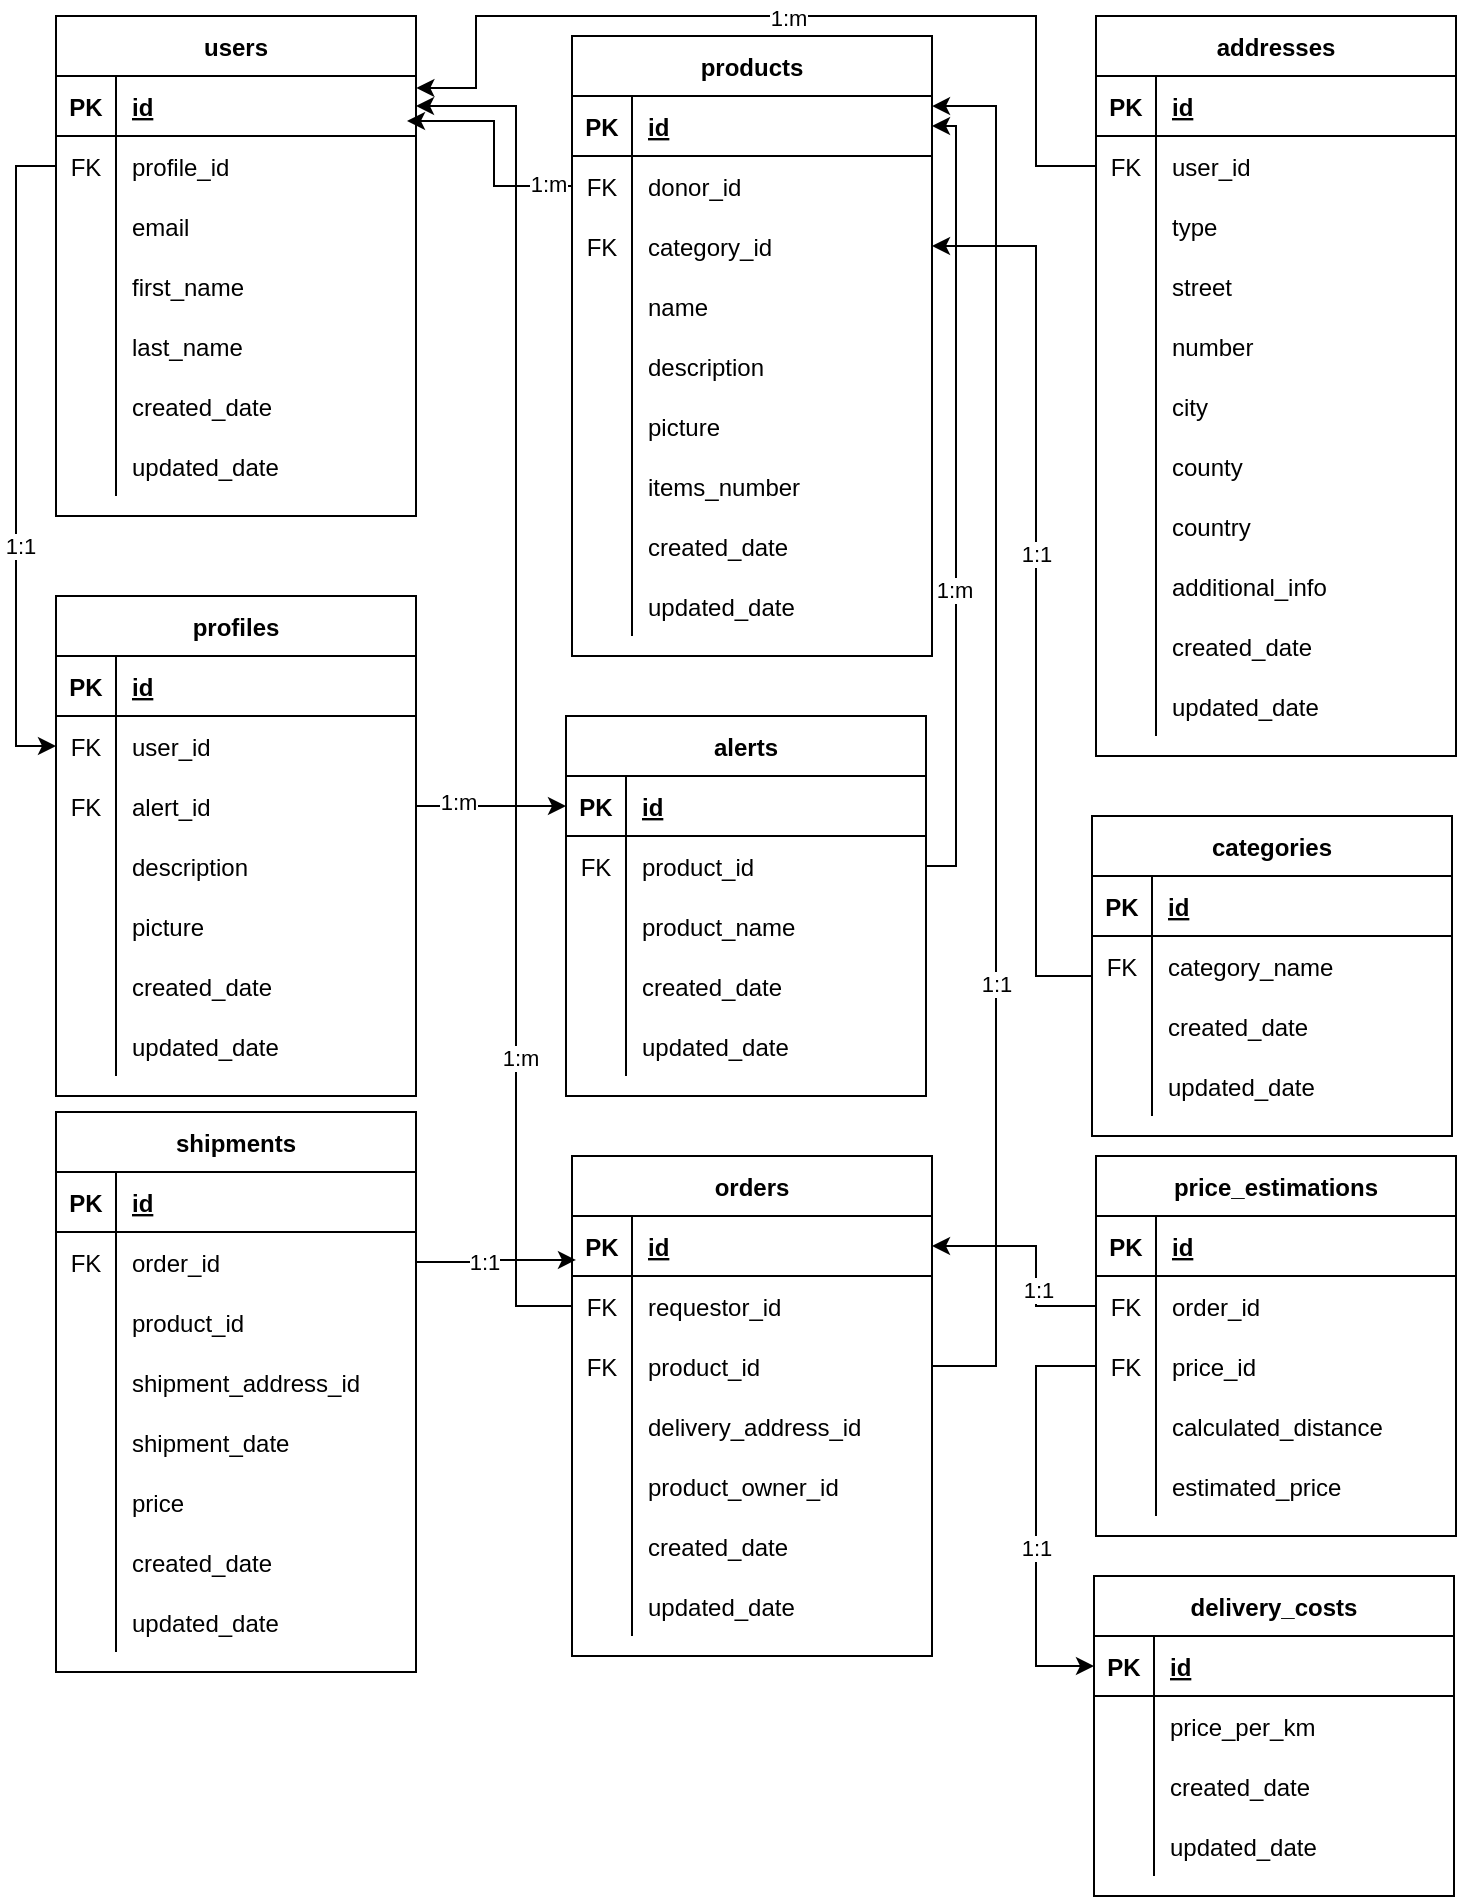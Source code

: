 <mxfile version="14.5.3" type="github">
  <diagram id="aU2fkPUbuenyFV3609Mt" name="Page-1">
    <mxGraphModel dx="1221" dy="644" grid="1" gridSize="10" guides="1" tooltips="1" connect="1" arrows="1" fold="1" page="1" pageScale="1" pageWidth="850" pageHeight="1100" background="#ffffff" math="0" shadow="0">
      <root>
        <mxCell id="0" />
        <mxCell id="1" parent="0" />
        <mxCell id="2xY_IK6gBtayw-Wv3xOb-5" value="users" style="shape=table;startSize=30;container=1;collapsible=1;childLayout=tableLayout;fixedRows=1;rowLines=0;fontStyle=1;align=center;resizeLast=1;" parent="1" vertex="1">
          <mxGeometry x="80" y="40" width="180" height="250" as="geometry" />
        </mxCell>
        <mxCell id="2xY_IK6gBtayw-Wv3xOb-6" value="" style="shape=partialRectangle;collapsible=0;dropTarget=0;pointerEvents=0;fillColor=none;top=0;left=0;bottom=1;right=0;points=[[0,0.5],[1,0.5]];portConstraint=eastwest;" parent="2xY_IK6gBtayw-Wv3xOb-5" vertex="1">
          <mxGeometry y="30" width="180" height="30" as="geometry" />
        </mxCell>
        <mxCell id="2xY_IK6gBtayw-Wv3xOb-7" value="PK" style="shape=partialRectangle;connectable=0;fillColor=none;top=0;left=0;bottom=0;right=0;fontStyle=1;overflow=hidden;" parent="2xY_IK6gBtayw-Wv3xOb-6" vertex="1">
          <mxGeometry width="30" height="30" as="geometry" />
        </mxCell>
        <mxCell id="2xY_IK6gBtayw-Wv3xOb-8" value="id" style="shape=partialRectangle;connectable=0;fillColor=none;top=0;left=0;bottom=0;right=0;align=left;spacingLeft=6;fontStyle=5;overflow=hidden;" parent="2xY_IK6gBtayw-Wv3xOb-6" vertex="1">
          <mxGeometry x="30" width="150" height="30" as="geometry" />
        </mxCell>
        <mxCell id="6CUz8-dWINhAlGc6_D-d-43" value="" style="shape=partialRectangle;collapsible=0;dropTarget=0;pointerEvents=0;fillColor=none;top=0;left=0;bottom=0;right=0;points=[[0,0.5],[1,0.5]];portConstraint=eastwest;" vertex="1" parent="2xY_IK6gBtayw-Wv3xOb-5">
          <mxGeometry y="60" width="180" height="30" as="geometry" />
        </mxCell>
        <mxCell id="6CUz8-dWINhAlGc6_D-d-44" value="FK" style="shape=partialRectangle;connectable=0;fillColor=none;top=0;left=0;bottom=0;right=0;editable=1;overflow=hidden;" vertex="1" parent="6CUz8-dWINhAlGc6_D-d-43">
          <mxGeometry width="30" height="30" as="geometry" />
        </mxCell>
        <mxCell id="6CUz8-dWINhAlGc6_D-d-45" value="profile_id" style="shape=partialRectangle;connectable=0;fillColor=none;top=0;left=0;bottom=0;right=0;align=left;spacingLeft=6;overflow=hidden;" vertex="1" parent="6CUz8-dWINhAlGc6_D-d-43">
          <mxGeometry x="30" width="150" height="30" as="geometry" />
        </mxCell>
        <mxCell id="2xY_IK6gBtayw-Wv3xOb-15" value="" style="shape=partialRectangle;collapsible=0;dropTarget=0;pointerEvents=0;fillColor=none;top=0;left=0;bottom=0;right=0;points=[[0,0.5],[1,0.5]];portConstraint=eastwest;" parent="2xY_IK6gBtayw-Wv3xOb-5" vertex="1">
          <mxGeometry y="90" width="180" height="30" as="geometry" />
        </mxCell>
        <mxCell id="2xY_IK6gBtayw-Wv3xOb-16" value="" style="shape=partialRectangle;connectable=0;fillColor=none;top=0;left=0;bottom=0;right=0;editable=1;overflow=hidden;" parent="2xY_IK6gBtayw-Wv3xOb-15" vertex="1">
          <mxGeometry width="30" height="30" as="geometry" />
        </mxCell>
        <mxCell id="2xY_IK6gBtayw-Wv3xOb-17" value="email" style="shape=partialRectangle;connectable=0;fillColor=none;top=0;left=0;bottom=0;right=0;align=left;spacingLeft=6;overflow=hidden;" parent="2xY_IK6gBtayw-Wv3xOb-15" vertex="1">
          <mxGeometry x="30" width="150" height="30" as="geometry" />
        </mxCell>
        <mxCell id="2xY_IK6gBtayw-Wv3xOb-9" value="" style="shape=partialRectangle;collapsible=0;dropTarget=0;pointerEvents=0;fillColor=none;top=0;left=0;bottom=0;right=0;points=[[0,0.5],[1,0.5]];portConstraint=eastwest;" parent="2xY_IK6gBtayw-Wv3xOb-5" vertex="1">
          <mxGeometry y="120" width="180" height="30" as="geometry" />
        </mxCell>
        <mxCell id="2xY_IK6gBtayw-Wv3xOb-10" value="" style="shape=partialRectangle;connectable=0;fillColor=none;top=0;left=0;bottom=0;right=0;editable=1;overflow=hidden;" parent="2xY_IK6gBtayw-Wv3xOb-9" vertex="1">
          <mxGeometry width="30" height="30" as="geometry" />
        </mxCell>
        <mxCell id="2xY_IK6gBtayw-Wv3xOb-11" value="first_name" style="shape=partialRectangle;connectable=0;fillColor=none;top=0;left=0;bottom=0;right=0;align=left;spacingLeft=6;overflow=hidden;" parent="2xY_IK6gBtayw-Wv3xOb-9" vertex="1">
          <mxGeometry x="30" width="150" height="30" as="geometry" />
        </mxCell>
        <mxCell id="2xY_IK6gBtayw-Wv3xOb-12" value="" style="shape=partialRectangle;collapsible=0;dropTarget=0;pointerEvents=0;fillColor=none;top=0;left=0;bottom=0;right=0;points=[[0,0.5],[1,0.5]];portConstraint=eastwest;" parent="2xY_IK6gBtayw-Wv3xOb-5" vertex="1">
          <mxGeometry y="150" width="180" height="30" as="geometry" />
        </mxCell>
        <mxCell id="2xY_IK6gBtayw-Wv3xOb-13" value="" style="shape=partialRectangle;connectable=0;fillColor=none;top=0;left=0;bottom=0;right=0;editable=1;overflow=hidden;" parent="2xY_IK6gBtayw-Wv3xOb-12" vertex="1">
          <mxGeometry width="30" height="30" as="geometry" />
        </mxCell>
        <mxCell id="2xY_IK6gBtayw-Wv3xOb-14" value="last_name" style="shape=partialRectangle;connectable=0;fillColor=none;top=0;left=0;bottom=0;right=0;align=left;spacingLeft=6;overflow=hidden;" parent="2xY_IK6gBtayw-Wv3xOb-12" vertex="1">
          <mxGeometry x="30" width="150" height="30" as="geometry" />
        </mxCell>
        <mxCell id="2xY_IK6gBtayw-Wv3xOb-44" value="" style="shape=partialRectangle;collapsible=0;dropTarget=0;pointerEvents=0;fillColor=none;top=0;left=0;bottom=0;right=0;points=[[0,0.5],[1,0.5]];portConstraint=eastwest;" parent="2xY_IK6gBtayw-Wv3xOb-5" vertex="1">
          <mxGeometry y="180" width="180" height="30" as="geometry" />
        </mxCell>
        <mxCell id="2xY_IK6gBtayw-Wv3xOb-45" value="" style="shape=partialRectangle;connectable=0;fillColor=none;top=0;left=0;bottom=0;right=0;editable=1;overflow=hidden;" parent="2xY_IK6gBtayw-Wv3xOb-44" vertex="1">
          <mxGeometry width="30" height="30" as="geometry" />
        </mxCell>
        <mxCell id="2xY_IK6gBtayw-Wv3xOb-46" value="created_date" style="shape=partialRectangle;connectable=0;fillColor=none;top=0;left=0;bottom=0;right=0;align=left;spacingLeft=6;overflow=hidden;" parent="2xY_IK6gBtayw-Wv3xOb-44" vertex="1">
          <mxGeometry x="30" width="150" height="30" as="geometry" />
        </mxCell>
        <mxCell id="2xY_IK6gBtayw-Wv3xOb-47" value="" style="shape=partialRectangle;collapsible=0;dropTarget=0;pointerEvents=0;fillColor=none;top=0;left=0;bottom=0;right=0;points=[[0,0.5],[1,0.5]];portConstraint=eastwest;" parent="2xY_IK6gBtayw-Wv3xOb-5" vertex="1">
          <mxGeometry y="210" width="180" height="30" as="geometry" />
        </mxCell>
        <mxCell id="2xY_IK6gBtayw-Wv3xOb-48" value="" style="shape=partialRectangle;connectable=0;fillColor=none;top=0;left=0;bottom=0;right=0;editable=1;overflow=hidden;" parent="2xY_IK6gBtayw-Wv3xOb-47" vertex="1">
          <mxGeometry width="30" height="30" as="geometry" />
        </mxCell>
        <mxCell id="2xY_IK6gBtayw-Wv3xOb-49" value="updated_date" style="shape=partialRectangle;connectable=0;fillColor=none;top=0;left=0;bottom=0;right=0;align=left;spacingLeft=6;overflow=hidden;" parent="2xY_IK6gBtayw-Wv3xOb-47" vertex="1">
          <mxGeometry x="30" width="150" height="30" as="geometry" />
        </mxCell>
        <mxCell id="2xY_IK6gBtayw-Wv3xOb-31" value="profiles" style="shape=table;startSize=30;container=1;collapsible=1;childLayout=tableLayout;fixedRows=1;rowLines=0;fontStyle=1;align=center;resizeLast=1;" parent="1" vertex="1">
          <mxGeometry x="80" y="330" width="180" height="250" as="geometry" />
        </mxCell>
        <mxCell id="2xY_IK6gBtayw-Wv3xOb-32" value="" style="shape=partialRectangle;collapsible=0;dropTarget=0;pointerEvents=0;fillColor=none;top=0;left=0;bottom=1;right=0;points=[[0,0.5],[1,0.5]];portConstraint=eastwest;" parent="2xY_IK6gBtayw-Wv3xOb-31" vertex="1">
          <mxGeometry y="30" width="180" height="30" as="geometry" />
        </mxCell>
        <mxCell id="2xY_IK6gBtayw-Wv3xOb-33" value="PK" style="shape=partialRectangle;connectable=0;fillColor=none;top=0;left=0;bottom=0;right=0;fontStyle=1;overflow=hidden;" parent="2xY_IK6gBtayw-Wv3xOb-32" vertex="1">
          <mxGeometry width="30" height="30" as="geometry" />
        </mxCell>
        <mxCell id="2xY_IK6gBtayw-Wv3xOb-34" value="id" style="shape=partialRectangle;connectable=0;fillColor=none;top=0;left=0;bottom=0;right=0;align=left;spacingLeft=6;fontStyle=5;overflow=hidden;" parent="2xY_IK6gBtayw-Wv3xOb-32" vertex="1">
          <mxGeometry x="30" width="150" height="30" as="geometry" />
        </mxCell>
        <mxCell id="2xY_IK6gBtayw-Wv3xOb-50" value="" style="shape=partialRectangle;collapsible=0;dropTarget=0;pointerEvents=0;fillColor=none;top=0;left=0;bottom=0;right=0;points=[[0,0.5],[1,0.5]];portConstraint=eastwest;" parent="2xY_IK6gBtayw-Wv3xOb-31" vertex="1">
          <mxGeometry y="60" width="180" height="30" as="geometry" />
        </mxCell>
        <mxCell id="2xY_IK6gBtayw-Wv3xOb-51" value="FK" style="shape=partialRectangle;connectable=0;fillColor=none;top=0;left=0;bottom=0;right=0;editable=1;overflow=hidden;" parent="2xY_IK6gBtayw-Wv3xOb-50" vertex="1">
          <mxGeometry width="30" height="30" as="geometry" />
        </mxCell>
        <mxCell id="2xY_IK6gBtayw-Wv3xOb-52" value="user_id" style="shape=partialRectangle;connectable=0;fillColor=none;top=0;left=0;bottom=0;right=0;align=left;spacingLeft=6;overflow=hidden;" parent="2xY_IK6gBtayw-Wv3xOb-50" vertex="1">
          <mxGeometry x="30" width="150" height="30" as="geometry" />
        </mxCell>
        <mxCell id="6CUz8-dWINhAlGc6_D-d-48" value="" style="shape=partialRectangle;collapsible=0;dropTarget=0;pointerEvents=0;fillColor=none;top=0;left=0;bottom=0;right=0;points=[[0,0.5],[1,0.5]];portConstraint=eastwest;" vertex="1" parent="2xY_IK6gBtayw-Wv3xOb-31">
          <mxGeometry y="90" width="180" height="30" as="geometry" />
        </mxCell>
        <mxCell id="6CUz8-dWINhAlGc6_D-d-49" value="FK" style="shape=partialRectangle;connectable=0;fillColor=none;top=0;left=0;bottom=0;right=0;editable=1;overflow=hidden;" vertex="1" parent="6CUz8-dWINhAlGc6_D-d-48">
          <mxGeometry width="30" height="30" as="geometry" />
        </mxCell>
        <mxCell id="6CUz8-dWINhAlGc6_D-d-50" value="alert_id" style="shape=partialRectangle;connectable=0;fillColor=none;top=0;left=0;bottom=0;right=0;align=left;spacingLeft=6;overflow=hidden;" vertex="1" parent="6CUz8-dWINhAlGc6_D-d-48">
          <mxGeometry x="30" width="150" height="30" as="geometry" />
        </mxCell>
        <mxCell id="2xY_IK6gBtayw-Wv3xOb-53" value="" style="shape=partialRectangle;collapsible=0;dropTarget=0;pointerEvents=0;fillColor=none;top=0;left=0;bottom=0;right=0;points=[[0,0.5],[1,0.5]];portConstraint=eastwest;" parent="2xY_IK6gBtayw-Wv3xOb-31" vertex="1">
          <mxGeometry y="120" width="180" height="30" as="geometry" />
        </mxCell>
        <mxCell id="2xY_IK6gBtayw-Wv3xOb-54" value="" style="shape=partialRectangle;connectable=0;fillColor=none;top=0;left=0;bottom=0;right=0;editable=1;overflow=hidden;" parent="2xY_IK6gBtayw-Wv3xOb-53" vertex="1">
          <mxGeometry width="30" height="30" as="geometry" />
        </mxCell>
        <mxCell id="2xY_IK6gBtayw-Wv3xOb-55" value="description" style="shape=partialRectangle;connectable=0;fillColor=none;top=0;left=0;bottom=0;right=0;align=left;spacingLeft=6;overflow=hidden;" parent="2xY_IK6gBtayw-Wv3xOb-53" vertex="1">
          <mxGeometry x="30" width="150" height="30" as="geometry" />
        </mxCell>
        <mxCell id="2xY_IK6gBtayw-Wv3xOb-88" value="" style="shape=partialRectangle;collapsible=0;dropTarget=0;pointerEvents=0;fillColor=none;top=0;left=0;bottom=0;right=0;points=[[0,0.5],[1,0.5]];portConstraint=eastwest;" parent="2xY_IK6gBtayw-Wv3xOb-31" vertex="1">
          <mxGeometry y="150" width="180" height="30" as="geometry" />
        </mxCell>
        <mxCell id="2xY_IK6gBtayw-Wv3xOb-89" value="" style="shape=partialRectangle;connectable=0;fillColor=none;top=0;left=0;bottom=0;right=0;editable=1;overflow=hidden;" parent="2xY_IK6gBtayw-Wv3xOb-88" vertex="1">
          <mxGeometry width="30" height="30" as="geometry" />
        </mxCell>
        <mxCell id="2xY_IK6gBtayw-Wv3xOb-90" value="picture" style="shape=partialRectangle;connectable=0;fillColor=none;top=0;left=0;bottom=0;right=0;align=left;spacingLeft=6;overflow=hidden;" parent="2xY_IK6gBtayw-Wv3xOb-88" vertex="1">
          <mxGeometry x="30" width="150" height="30" as="geometry" />
        </mxCell>
        <mxCell id="2xY_IK6gBtayw-Wv3xOb-38" value="" style="shape=partialRectangle;collapsible=0;dropTarget=0;pointerEvents=0;fillColor=none;top=0;left=0;bottom=0;right=0;points=[[0,0.5],[1,0.5]];portConstraint=eastwest;" parent="2xY_IK6gBtayw-Wv3xOb-31" vertex="1">
          <mxGeometry y="180" width="180" height="30" as="geometry" />
        </mxCell>
        <mxCell id="2xY_IK6gBtayw-Wv3xOb-39" value="" style="shape=partialRectangle;connectable=0;fillColor=none;top=0;left=0;bottom=0;right=0;editable=1;overflow=hidden;" parent="2xY_IK6gBtayw-Wv3xOb-38" vertex="1">
          <mxGeometry width="30" height="30" as="geometry" />
        </mxCell>
        <mxCell id="2xY_IK6gBtayw-Wv3xOb-40" value="created_date" style="shape=partialRectangle;connectable=0;fillColor=none;top=0;left=0;bottom=0;right=0;align=left;spacingLeft=6;overflow=hidden;" parent="2xY_IK6gBtayw-Wv3xOb-38" vertex="1">
          <mxGeometry x="30" width="150" height="30" as="geometry" />
        </mxCell>
        <mxCell id="2xY_IK6gBtayw-Wv3xOb-41" value="" style="shape=partialRectangle;collapsible=0;dropTarget=0;pointerEvents=0;fillColor=none;top=0;left=0;bottom=0;right=0;points=[[0,0.5],[1,0.5]];portConstraint=eastwest;" parent="2xY_IK6gBtayw-Wv3xOb-31" vertex="1">
          <mxGeometry y="210" width="180" height="30" as="geometry" />
        </mxCell>
        <mxCell id="2xY_IK6gBtayw-Wv3xOb-42" value="" style="shape=partialRectangle;connectable=0;fillColor=none;top=0;left=0;bottom=0;right=0;editable=1;overflow=hidden;" parent="2xY_IK6gBtayw-Wv3xOb-41" vertex="1">
          <mxGeometry width="30" height="30" as="geometry" />
        </mxCell>
        <mxCell id="2xY_IK6gBtayw-Wv3xOb-43" value="updated_date" style="shape=partialRectangle;connectable=0;fillColor=none;top=0;left=0;bottom=0;right=0;align=left;spacingLeft=6;overflow=hidden;" parent="2xY_IK6gBtayw-Wv3xOb-41" vertex="1">
          <mxGeometry x="30" width="150" height="30" as="geometry" />
        </mxCell>
        <mxCell id="2xY_IK6gBtayw-Wv3xOb-56" value="addresses" style="shape=table;startSize=30;container=1;collapsible=1;childLayout=tableLayout;fixedRows=1;rowLines=0;fontStyle=1;align=center;resizeLast=1;" parent="1" vertex="1">
          <mxGeometry x="600" y="40" width="180" height="370" as="geometry" />
        </mxCell>
        <mxCell id="2xY_IK6gBtayw-Wv3xOb-57" value="" style="shape=partialRectangle;collapsible=0;dropTarget=0;pointerEvents=0;fillColor=none;top=0;left=0;bottom=1;right=0;points=[[0,0.5],[1,0.5]];portConstraint=eastwest;" parent="2xY_IK6gBtayw-Wv3xOb-56" vertex="1">
          <mxGeometry y="30" width="180" height="30" as="geometry" />
        </mxCell>
        <mxCell id="2xY_IK6gBtayw-Wv3xOb-58" value="PK" style="shape=partialRectangle;connectable=0;fillColor=none;top=0;left=0;bottom=0;right=0;fontStyle=1;overflow=hidden;" parent="2xY_IK6gBtayw-Wv3xOb-57" vertex="1">
          <mxGeometry width="30" height="30" as="geometry" />
        </mxCell>
        <mxCell id="2xY_IK6gBtayw-Wv3xOb-59" value="id" style="shape=partialRectangle;connectable=0;fillColor=none;top=0;left=0;bottom=0;right=0;align=left;spacingLeft=6;fontStyle=5;overflow=hidden;" parent="2xY_IK6gBtayw-Wv3xOb-57" vertex="1">
          <mxGeometry x="30" width="150" height="30" as="geometry" />
        </mxCell>
        <mxCell id="2xY_IK6gBtayw-Wv3xOb-60" value="" style="shape=partialRectangle;collapsible=0;dropTarget=0;pointerEvents=0;fillColor=none;top=0;left=0;bottom=0;right=0;points=[[0,0.5],[1,0.5]];portConstraint=eastwest;" parent="2xY_IK6gBtayw-Wv3xOb-56" vertex="1">
          <mxGeometry y="60" width="180" height="30" as="geometry" />
        </mxCell>
        <mxCell id="2xY_IK6gBtayw-Wv3xOb-61" value="FK" style="shape=partialRectangle;connectable=0;fillColor=none;top=0;left=0;bottom=0;right=0;editable=1;overflow=hidden;" parent="2xY_IK6gBtayw-Wv3xOb-60" vertex="1">
          <mxGeometry width="30" height="30" as="geometry" />
        </mxCell>
        <mxCell id="2xY_IK6gBtayw-Wv3xOb-62" value="user_id" style="shape=partialRectangle;connectable=0;fillColor=none;top=0;left=0;bottom=0;right=0;align=left;spacingLeft=6;overflow=hidden;" parent="2xY_IK6gBtayw-Wv3xOb-60" vertex="1">
          <mxGeometry x="30" width="150" height="30" as="geometry" />
        </mxCell>
        <mxCell id="2xY_IK6gBtayw-Wv3xOb-141" value="" style="shape=partialRectangle;collapsible=0;dropTarget=0;pointerEvents=0;fillColor=none;top=0;left=0;bottom=0;right=0;points=[[0,0.5],[1,0.5]];portConstraint=eastwest;" parent="2xY_IK6gBtayw-Wv3xOb-56" vertex="1">
          <mxGeometry y="90" width="180" height="30" as="geometry" />
        </mxCell>
        <mxCell id="2xY_IK6gBtayw-Wv3xOb-142" value="" style="shape=partialRectangle;connectable=0;fillColor=none;top=0;left=0;bottom=0;right=0;editable=1;overflow=hidden;" parent="2xY_IK6gBtayw-Wv3xOb-141" vertex="1">
          <mxGeometry width="30" height="30" as="geometry" />
        </mxCell>
        <mxCell id="2xY_IK6gBtayw-Wv3xOb-143" value="type" style="shape=partialRectangle;connectable=0;fillColor=none;top=0;left=0;bottom=0;right=0;align=left;spacingLeft=6;overflow=hidden;" parent="2xY_IK6gBtayw-Wv3xOb-141" vertex="1">
          <mxGeometry x="30" width="150" height="30" as="geometry" />
        </mxCell>
        <mxCell id="2xY_IK6gBtayw-Wv3xOb-63" value="" style="shape=partialRectangle;collapsible=0;dropTarget=0;pointerEvents=0;fillColor=none;top=0;left=0;bottom=0;right=0;points=[[0,0.5],[1,0.5]];portConstraint=eastwest;" parent="2xY_IK6gBtayw-Wv3xOb-56" vertex="1">
          <mxGeometry y="120" width="180" height="30" as="geometry" />
        </mxCell>
        <mxCell id="2xY_IK6gBtayw-Wv3xOb-64" value="" style="shape=partialRectangle;connectable=0;fillColor=none;top=0;left=0;bottom=0;right=0;editable=1;overflow=hidden;" parent="2xY_IK6gBtayw-Wv3xOb-63" vertex="1">
          <mxGeometry width="30" height="30" as="geometry" />
        </mxCell>
        <mxCell id="2xY_IK6gBtayw-Wv3xOb-65" value="street" style="shape=partialRectangle;connectable=0;fillColor=none;top=0;left=0;bottom=0;right=0;align=left;spacingLeft=6;overflow=hidden;" parent="2xY_IK6gBtayw-Wv3xOb-63" vertex="1">
          <mxGeometry x="30" width="150" height="30" as="geometry" />
        </mxCell>
        <mxCell id="2xY_IK6gBtayw-Wv3xOb-132" value="" style="shape=partialRectangle;collapsible=0;dropTarget=0;pointerEvents=0;fillColor=none;top=0;left=0;bottom=0;right=0;points=[[0,0.5],[1,0.5]];portConstraint=eastwest;" parent="2xY_IK6gBtayw-Wv3xOb-56" vertex="1">
          <mxGeometry y="150" width="180" height="30" as="geometry" />
        </mxCell>
        <mxCell id="2xY_IK6gBtayw-Wv3xOb-133" value="" style="shape=partialRectangle;connectable=0;fillColor=none;top=0;left=0;bottom=0;right=0;editable=1;overflow=hidden;" parent="2xY_IK6gBtayw-Wv3xOb-132" vertex="1">
          <mxGeometry width="30" height="30" as="geometry" />
        </mxCell>
        <mxCell id="2xY_IK6gBtayw-Wv3xOb-134" value="number" style="shape=partialRectangle;connectable=0;fillColor=none;top=0;left=0;bottom=0;right=0;align=left;spacingLeft=6;overflow=hidden;" parent="2xY_IK6gBtayw-Wv3xOb-132" vertex="1">
          <mxGeometry x="30" width="150" height="30" as="geometry" />
        </mxCell>
        <mxCell id="2xY_IK6gBtayw-Wv3xOb-66" value="" style="shape=partialRectangle;collapsible=0;dropTarget=0;pointerEvents=0;fillColor=none;top=0;left=0;bottom=0;right=0;points=[[0,0.5],[1,0.5]];portConstraint=eastwest;" parent="2xY_IK6gBtayw-Wv3xOb-56" vertex="1">
          <mxGeometry y="180" width="180" height="30" as="geometry" />
        </mxCell>
        <mxCell id="2xY_IK6gBtayw-Wv3xOb-67" value="" style="shape=partialRectangle;connectable=0;fillColor=none;top=0;left=0;bottom=0;right=0;editable=1;overflow=hidden;" parent="2xY_IK6gBtayw-Wv3xOb-66" vertex="1">
          <mxGeometry width="30" height="30" as="geometry" />
        </mxCell>
        <mxCell id="2xY_IK6gBtayw-Wv3xOb-68" value="city" style="shape=partialRectangle;connectable=0;fillColor=none;top=0;left=0;bottom=0;right=0;align=left;spacingLeft=6;overflow=hidden;" parent="2xY_IK6gBtayw-Wv3xOb-66" vertex="1">
          <mxGeometry x="30" width="150" height="30" as="geometry" />
        </mxCell>
        <mxCell id="2xY_IK6gBtayw-Wv3xOb-135" value="" style="shape=partialRectangle;collapsible=0;dropTarget=0;pointerEvents=0;fillColor=none;top=0;left=0;bottom=0;right=0;points=[[0,0.5],[1,0.5]];portConstraint=eastwest;" parent="2xY_IK6gBtayw-Wv3xOb-56" vertex="1">
          <mxGeometry y="210" width="180" height="30" as="geometry" />
        </mxCell>
        <mxCell id="2xY_IK6gBtayw-Wv3xOb-136" value="" style="shape=partialRectangle;connectable=0;fillColor=none;top=0;left=0;bottom=0;right=0;editable=1;overflow=hidden;" parent="2xY_IK6gBtayw-Wv3xOb-135" vertex="1">
          <mxGeometry width="30" height="30" as="geometry" />
        </mxCell>
        <mxCell id="2xY_IK6gBtayw-Wv3xOb-137" value="county" style="shape=partialRectangle;connectable=0;fillColor=none;top=0;left=0;bottom=0;right=0;align=left;spacingLeft=6;overflow=hidden;" parent="2xY_IK6gBtayw-Wv3xOb-135" vertex="1">
          <mxGeometry x="30" width="150" height="30" as="geometry" />
        </mxCell>
        <mxCell id="2xY_IK6gBtayw-Wv3xOb-138" value="" style="shape=partialRectangle;collapsible=0;dropTarget=0;pointerEvents=0;fillColor=none;top=0;left=0;bottom=0;right=0;points=[[0,0.5],[1,0.5]];portConstraint=eastwest;" parent="2xY_IK6gBtayw-Wv3xOb-56" vertex="1">
          <mxGeometry y="240" width="180" height="30" as="geometry" />
        </mxCell>
        <mxCell id="2xY_IK6gBtayw-Wv3xOb-139" value="" style="shape=partialRectangle;connectable=0;fillColor=none;top=0;left=0;bottom=0;right=0;editable=1;overflow=hidden;" parent="2xY_IK6gBtayw-Wv3xOb-138" vertex="1">
          <mxGeometry width="30" height="30" as="geometry" />
        </mxCell>
        <mxCell id="2xY_IK6gBtayw-Wv3xOb-140" value="country" style="shape=partialRectangle;connectable=0;fillColor=none;top=0;left=0;bottom=0;right=0;align=left;spacingLeft=6;overflow=hidden;" parent="2xY_IK6gBtayw-Wv3xOb-138" vertex="1">
          <mxGeometry x="30" width="150" height="30" as="geometry" />
        </mxCell>
        <mxCell id="2xY_IK6gBtayw-Wv3xOb-195" value="" style="shape=partialRectangle;collapsible=0;dropTarget=0;pointerEvents=0;fillColor=none;top=0;left=0;bottom=0;right=0;points=[[0,0.5],[1,0.5]];portConstraint=eastwest;" parent="2xY_IK6gBtayw-Wv3xOb-56" vertex="1">
          <mxGeometry y="270" width="180" height="30" as="geometry" />
        </mxCell>
        <mxCell id="2xY_IK6gBtayw-Wv3xOb-196" value="" style="shape=partialRectangle;connectable=0;fillColor=none;top=0;left=0;bottom=0;right=0;editable=1;overflow=hidden;" parent="2xY_IK6gBtayw-Wv3xOb-195" vertex="1">
          <mxGeometry width="30" height="30" as="geometry" />
        </mxCell>
        <mxCell id="2xY_IK6gBtayw-Wv3xOb-197" value="additional_info" style="shape=partialRectangle;connectable=0;fillColor=none;top=0;left=0;bottom=0;right=0;align=left;spacingLeft=6;overflow=hidden;" parent="2xY_IK6gBtayw-Wv3xOb-195" vertex="1">
          <mxGeometry x="30" width="150" height="30" as="geometry" />
        </mxCell>
        <mxCell id="2xY_IK6gBtayw-Wv3xOb-144" value="" style="shape=partialRectangle;collapsible=0;dropTarget=0;pointerEvents=0;fillColor=none;top=0;left=0;bottom=0;right=0;points=[[0,0.5],[1,0.5]];portConstraint=eastwest;" parent="2xY_IK6gBtayw-Wv3xOb-56" vertex="1">
          <mxGeometry y="300" width="180" height="30" as="geometry" />
        </mxCell>
        <mxCell id="2xY_IK6gBtayw-Wv3xOb-145" value="" style="shape=partialRectangle;connectable=0;fillColor=none;top=0;left=0;bottom=0;right=0;editable=1;overflow=hidden;" parent="2xY_IK6gBtayw-Wv3xOb-144" vertex="1">
          <mxGeometry width="30" height="30" as="geometry" />
        </mxCell>
        <mxCell id="2xY_IK6gBtayw-Wv3xOb-146" value="created_date" style="shape=partialRectangle;connectable=0;fillColor=none;top=0;left=0;bottom=0;right=0;align=left;spacingLeft=6;overflow=hidden;" parent="2xY_IK6gBtayw-Wv3xOb-144" vertex="1">
          <mxGeometry x="30" width="150" height="30" as="geometry" />
        </mxCell>
        <mxCell id="2xY_IK6gBtayw-Wv3xOb-147" value="" style="shape=partialRectangle;collapsible=0;dropTarget=0;pointerEvents=0;fillColor=none;top=0;left=0;bottom=0;right=0;points=[[0,0.5],[1,0.5]];portConstraint=eastwest;" parent="2xY_IK6gBtayw-Wv3xOb-56" vertex="1">
          <mxGeometry y="330" width="180" height="30" as="geometry" />
        </mxCell>
        <mxCell id="2xY_IK6gBtayw-Wv3xOb-148" value="" style="shape=partialRectangle;connectable=0;fillColor=none;top=0;left=0;bottom=0;right=0;editable=1;overflow=hidden;" parent="2xY_IK6gBtayw-Wv3xOb-147" vertex="1">
          <mxGeometry width="30" height="30" as="geometry" />
        </mxCell>
        <mxCell id="2xY_IK6gBtayw-Wv3xOb-149" value="updated_date" style="shape=partialRectangle;connectable=0;fillColor=none;top=0;left=0;bottom=0;right=0;align=left;spacingLeft=6;overflow=hidden;" parent="2xY_IK6gBtayw-Wv3xOb-147" vertex="1">
          <mxGeometry x="30" width="150" height="30" as="geometry" />
        </mxCell>
        <mxCell id="2xY_IK6gBtayw-Wv3xOb-107" value="products" style="shape=table;startSize=30;container=1;collapsible=1;childLayout=tableLayout;fixedRows=1;rowLines=0;fontStyle=1;align=center;resizeLast=1;" parent="1" vertex="1">
          <mxGeometry x="338" y="50" width="180" height="310" as="geometry" />
        </mxCell>
        <mxCell id="2xY_IK6gBtayw-Wv3xOb-108" value="" style="shape=partialRectangle;collapsible=0;dropTarget=0;pointerEvents=0;fillColor=none;top=0;left=0;bottom=1;right=0;points=[[0,0.5],[1,0.5]];portConstraint=eastwest;" parent="2xY_IK6gBtayw-Wv3xOb-107" vertex="1">
          <mxGeometry y="30" width="180" height="30" as="geometry" />
        </mxCell>
        <mxCell id="2xY_IK6gBtayw-Wv3xOb-109" value="PK" style="shape=partialRectangle;connectable=0;fillColor=none;top=0;left=0;bottom=0;right=0;fontStyle=1;overflow=hidden;" parent="2xY_IK6gBtayw-Wv3xOb-108" vertex="1">
          <mxGeometry width="30" height="30" as="geometry" />
        </mxCell>
        <mxCell id="2xY_IK6gBtayw-Wv3xOb-110" value="id" style="shape=partialRectangle;connectable=0;fillColor=none;top=0;left=0;bottom=0;right=0;align=left;spacingLeft=6;fontStyle=5;overflow=hidden;" parent="2xY_IK6gBtayw-Wv3xOb-108" vertex="1">
          <mxGeometry x="30" width="150" height="30" as="geometry" />
        </mxCell>
        <mxCell id="2xY_IK6gBtayw-Wv3xOb-198" value="" style="shape=partialRectangle;collapsible=0;dropTarget=0;pointerEvents=0;fillColor=none;top=0;left=0;bottom=0;right=0;points=[[0,0.5],[1,0.5]];portConstraint=eastwest;" parent="2xY_IK6gBtayw-Wv3xOb-107" vertex="1">
          <mxGeometry y="60" width="180" height="30" as="geometry" />
        </mxCell>
        <mxCell id="2xY_IK6gBtayw-Wv3xOb-199" value="FK" style="shape=partialRectangle;connectable=0;fillColor=none;top=0;left=0;bottom=0;right=0;editable=1;overflow=hidden;" parent="2xY_IK6gBtayw-Wv3xOb-198" vertex="1">
          <mxGeometry width="30" height="30" as="geometry" />
        </mxCell>
        <mxCell id="2xY_IK6gBtayw-Wv3xOb-200" value="donor_id" style="shape=partialRectangle;connectable=0;fillColor=none;top=0;left=0;bottom=0;right=0;align=left;spacingLeft=6;overflow=hidden;" parent="2xY_IK6gBtayw-Wv3xOb-198" vertex="1">
          <mxGeometry x="30" width="150" height="30" as="geometry" />
        </mxCell>
        <mxCell id="6CUz8-dWINhAlGc6_D-d-1" value="" style="shape=partialRectangle;collapsible=0;dropTarget=0;pointerEvents=0;fillColor=none;top=0;left=0;bottom=0;right=0;points=[[0,0.5],[1,0.5]];portConstraint=eastwest;" vertex="1" parent="2xY_IK6gBtayw-Wv3xOb-107">
          <mxGeometry y="90" width="180" height="30" as="geometry" />
        </mxCell>
        <mxCell id="6CUz8-dWINhAlGc6_D-d-2" value="FK" style="shape=partialRectangle;connectable=0;fillColor=none;top=0;left=0;bottom=0;right=0;editable=1;overflow=hidden;" vertex="1" parent="6CUz8-dWINhAlGc6_D-d-1">
          <mxGeometry width="30" height="30" as="geometry" />
        </mxCell>
        <mxCell id="6CUz8-dWINhAlGc6_D-d-3" value="category_id" style="shape=partialRectangle;connectable=0;fillColor=none;top=0;left=0;bottom=0;right=0;align=left;spacingLeft=6;overflow=hidden;" vertex="1" parent="6CUz8-dWINhAlGc6_D-d-1">
          <mxGeometry x="30" width="150" height="30" as="geometry" />
        </mxCell>
        <mxCell id="2xY_IK6gBtayw-Wv3xOb-111" value="" style="shape=partialRectangle;collapsible=0;dropTarget=0;pointerEvents=0;fillColor=none;top=0;left=0;bottom=0;right=0;points=[[0,0.5],[1,0.5]];portConstraint=eastwest;" parent="2xY_IK6gBtayw-Wv3xOb-107" vertex="1">
          <mxGeometry y="120" width="180" height="30" as="geometry" />
        </mxCell>
        <mxCell id="2xY_IK6gBtayw-Wv3xOb-112" value="" style="shape=partialRectangle;connectable=0;fillColor=none;top=0;left=0;bottom=0;right=0;editable=1;overflow=hidden;" parent="2xY_IK6gBtayw-Wv3xOb-111" vertex="1">
          <mxGeometry width="30" height="30" as="geometry" />
        </mxCell>
        <mxCell id="2xY_IK6gBtayw-Wv3xOb-113" value="name" style="shape=partialRectangle;connectable=0;fillColor=none;top=0;left=0;bottom=0;right=0;align=left;spacingLeft=6;overflow=hidden;" parent="2xY_IK6gBtayw-Wv3xOb-111" vertex="1">
          <mxGeometry x="30" width="150" height="30" as="geometry" />
        </mxCell>
        <mxCell id="2xY_IK6gBtayw-Wv3xOb-114" value="" style="shape=partialRectangle;collapsible=0;dropTarget=0;pointerEvents=0;fillColor=none;top=0;left=0;bottom=0;right=0;points=[[0,0.5],[1,0.5]];portConstraint=eastwest;" parent="2xY_IK6gBtayw-Wv3xOb-107" vertex="1">
          <mxGeometry y="150" width="180" height="30" as="geometry" />
        </mxCell>
        <mxCell id="2xY_IK6gBtayw-Wv3xOb-115" value="" style="shape=partialRectangle;connectable=0;fillColor=none;top=0;left=0;bottom=0;right=0;editable=1;overflow=hidden;" parent="2xY_IK6gBtayw-Wv3xOb-114" vertex="1">
          <mxGeometry width="30" height="30" as="geometry" />
        </mxCell>
        <mxCell id="2xY_IK6gBtayw-Wv3xOb-116" value="description" style="shape=partialRectangle;connectable=0;fillColor=none;top=0;left=0;bottom=0;right=0;align=left;spacingLeft=6;overflow=hidden;" parent="2xY_IK6gBtayw-Wv3xOb-114" vertex="1">
          <mxGeometry x="30" width="150" height="30" as="geometry" />
        </mxCell>
        <mxCell id="2xY_IK6gBtayw-Wv3xOb-123" value="" style="shape=partialRectangle;collapsible=0;dropTarget=0;pointerEvents=0;fillColor=none;top=0;left=0;bottom=0;right=0;points=[[0,0.5],[1,0.5]];portConstraint=eastwest;" parent="2xY_IK6gBtayw-Wv3xOb-107" vertex="1">
          <mxGeometry y="180" width="180" height="30" as="geometry" />
        </mxCell>
        <mxCell id="2xY_IK6gBtayw-Wv3xOb-124" value="" style="shape=partialRectangle;connectable=0;fillColor=none;top=0;left=0;bottom=0;right=0;editable=1;overflow=hidden;" parent="2xY_IK6gBtayw-Wv3xOb-123" vertex="1">
          <mxGeometry width="30" height="30" as="geometry" />
        </mxCell>
        <mxCell id="2xY_IK6gBtayw-Wv3xOb-125" value="picture" style="shape=partialRectangle;connectable=0;fillColor=none;top=0;left=0;bottom=0;right=0;align=left;spacingLeft=6;overflow=hidden;" parent="2xY_IK6gBtayw-Wv3xOb-123" vertex="1">
          <mxGeometry x="30" width="150" height="30" as="geometry" />
        </mxCell>
        <mxCell id="2xY_IK6gBtayw-Wv3xOb-126" value="" style="shape=partialRectangle;collapsible=0;dropTarget=0;pointerEvents=0;fillColor=none;top=0;left=0;bottom=0;right=0;points=[[0,0.5],[1,0.5]];portConstraint=eastwest;" parent="2xY_IK6gBtayw-Wv3xOb-107" vertex="1">
          <mxGeometry y="210" width="180" height="30" as="geometry" />
        </mxCell>
        <mxCell id="2xY_IK6gBtayw-Wv3xOb-127" value="" style="shape=partialRectangle;connectable=0;fillColor=none;top=0;left=0;bottom=0;right=0;editable=1;overflow=hidden;" parent="2xY_IK6gBtayw-Wv3xOb-126" vertex="1">
          <mxGeometry width="30" height="30" as="geometry" />
        </mxCell>
        <mxCell id="2xY_IK6gBtayw-Wv3xOb-128" value="items_number" style="shape=partialRectangle;connectable=0;fillColor=none;top=0;left=0;bottom=0;right=0;align=left;spacingLeft=6;overflow=hidden;" parent="2xY_IK6gBtayw-Wv3xOb-126" vertex="1">
          <mxGeometry x="30" width="150" height="30" as="geometry" />
        </mxCell>
        <mxCell id="2xY_IK6gBtayw-Wv3xOb-117" value="" style="shape=partialRectangle;collapsible=0;dropTarget=0;pointerEvents=0;fillColor=none;top=0;left=0;bottom=0;right=0;points=[[0,0.5],[1,0.5]];portConstraint=eastwest;" parent="2xY_IK6gBtayw-Wv3xOb-107" vertex="1">
          <mxGeometry y="240" width="180" height="30" as="geometry" />
        </mxCell>
        <mxCell id="2xY_IK6gBtayw-Wv3xOb-118" value="" style="shape=partialRectangle;connectable=0;fillColor=none;top=0;left=0;bottom=0;right=0;editable=1;overflow=hidden;" parent="2xY_IK6gBtayw-Wv3xOb-117" vertex="1">
          <mxGeometry width="30" height="30" as="geometry" />
        </mxCell>
        <mxCell id="2xY_IK6gBtayw-Wv3xOb-119" value="created_date" style="shape=partialRectangle;connectable=0;fillColor=none;top=0;left=0;bottom=0;right=0;align=left;spacingLeft=6;overflow=hidden;" parent="2xY_IK6gBtayw-Wv3xOb-117" vertex="1">
          <mxGeometry x="30" width="150" height="30" as="geometry" />
        </mxCell>
        <mxCell id="2xY_IK6gBtayw-Wv3xOb-120" value="" style="shape=partialRectangle;collapsible=0;dropTarget=0;pointerEvents=0;fillColor=none;top=0;left=0;bottom=0;right=0;points=[[0,0.5],[1,0.5]];portConstraint=eastwest;" parent="2xY_IK6gBtayw-Wv3xOb-107" vertex="1">
          <mxGeometry y="270" width="180" height="30" as="geometry" />
        </mxCell>
        <mxCell id="2xY_IK6gBtayw-Wv3xOb-121" value="" style="shape=partialRectangle;connectable=0;fillColor=none;top=0;left=0;bottom=0;right=0;editable=1;overflow=hidden;" parent="2xY_IK6gBtayw-Wv3xOb-120" vertex="1">
          <mxGeometry width="30" height="30" as="geometry" />
        </mxCell>
        <mxCell id="2xY_IK6gBtayw-Wv3xOb-122" value="updated_date" style="shape=partialRectangle;connectable=0;fillColor=none;top=0;left=0;bottom=0;right=0;align=left;spacingLeft=6;overflow=hidden;" parent="2xY_IK6gBtayw-Wv3xOb-120" vertex="1">
          <mxGeometry x="30" width="150" height="30" as="geometry" />
        </mxCell>
        <mxCell id="2xY_IK6gBtayw-Wv3xOb-150" value="alerts" style="shape=table;startSize=30;container=1;collapsible=1;childLayout=tableLayout;fixedRows=1;rowLines=0;fontStyle=1;align=center;resizeLast=1;" parent="1" vertex="1">
          <mxGeometry x="335" y="390" width="180" height="190" as="geometry" />
        </mxCell>
        <mxCell id="2xY_IK6gBtayw-Wv3xOb-151" value="" style="shape=partialRectangle;collapsible=0;dropTarget=0;pointerEvents=0;fillColor=none;top=0;left=0;bottom=1;right=0;points=[[0,0.5],[1,0.5]];portConstraint=eastwest;" parent="2xY_IK6gBtayw-Wv3xOb-150" vertex="1">
          <mxGeometry y="30" width="180" height="30" as="geometry" />
        </mxCell>
        <mxCell id="2xY_IK6gBtayw-Wv3xOb-152" value="PK" style="shape=partialRectangle;connectable=0;fillColor=none;top=0;left=0;bottom=0;right=0;fontStyle=1;overflow=hidden;" parent="2xY_IK6gBtayw-Wv3xOb-151" vertex="1">
          <mxGeometry width="30" height="30" as="geometry" />
        </mxCell>
        <mxCell id="2xY_IK6gBtayw-Wv3xOb-153" value="id" style="shape=partialRectangle;connectable=0;fillColor=none;top=0;left=0;bottom=0;right=0;align=left;spacingLeft=6;fontStyle=5;overflow=hidden;" parent="2xY_IK6gBtayw-Wv3xOb-151" vertex="1">
          <mxGeometry x="30" width="150" height="30" as="geometry" />
        </mxCell>
        <mxCell id="2xY_IK6gBtayw-Wv3xOb-154" value="" style="shape=partialRectangle;collapsible=0;dropTarget=0;pointerEvents=0;fillColor=none;top=0;left=0;bottom=0;right=0;points=[[0,0.5],[1,0.5]];portConstraint=eastwest;" parent="2xY_IK6gBtayw-Wv3xOb-150" vertex="1">
          <mxGeometry y="60" width="180" height="30" as="geometry" />
        </mxCell>
        <mxCell id="2xY_IK6gBtayw-Wv3xOb-155" value="FK" style="shape=partialRectangle;connectable=0;fillColor=none;top=0;left=0;bottom=0;right=0;editable=1;overflow=hidden;" parent="2xY_IK6gBtayw-Wv3xOb-154" vertex="1">
          <mxGeometry width="30" height="30" as="geometry" />
        </mxCell>
        <mxCell id="2xY_IK6gBtayw-Wv3xOb-156" value="product_id" style="shape=partialRectangle;connectable=0;fillColor=none;top=0;left=0;bottom=0;right=0;align=left;spacingLeft=6;overflow=hidden;" parent="2xY_IK6gBtayw-Wv3xOb-154" vertex="1">
          <mxGeometry x="30" width="150" height="30" as="geometry" />
        </mxCell>
        <mxCell id="6CUz8-dWINhAlGc6_D-d-63" value="" style="shape=partialRectangle;collapsible=0;dropTarget=0;pointerEvents=0;fillColor=none;top=0;left=0;bottom=0;right=0;points=[[0,0.5],[1,0.5]];portConstraint=eastwest;" vertex="1" parent="2xY_IK6gBtayw-Wv3xOb-150">
          <mxGeometry y="90" width="180" height="30" as="geometry" />
        </mxCell>
        <mxCell id="6CUz8-dWINhAlGc6_D-d-64" value="" style="shape=partialRectangle;connectable=0;fillColor=none;top=0;left=0;bottom=0;right=0;editable=1;overflow=hidden;" vertex="1" parent="6CUz8-dWINhAlGc6_D-d-63">
          <mxGeometry width="30" height="30" as="geometry" />
        </mxCell>
        <mxCell id="6CUz8-dWINhAlGc6_D-d-65" value="product_name" style="shape=partialRectangle;connectable=0;fillColor=none;top=0;left=0;bottom=0;right=0;align=left;spacingLeft=6;overflow=hidden;" vertex="1" parent="6CUz8-dWINhAlGc6_D-d-63">
          <mxGeometry x="30" width="150" height="30" as="geometry" />
        </mxCell>
        <mxCell id="2xY_IK6gBtayw-Wv3xOb-235" value="" style="shape=partialRectangle;collapsible=0;dropTarget=0;pointerEvents=0;fillColor=none;top=0;left=0;bottom=0;right=0;points=[[0,0.5],[1,0.5]];portConstraint=eastwest;" parent="2xY_IK6gBtayw-Wv3xOb-150" vertex="1">
          <mxGeometry y="120" width="180" height="30" as="geometry" />
        </mxCell>
        <mxCell id="2xY_IK6gBtayw-Wv3xOb-236" value="" style="shape=partialRectangle;connectable=0;fillColor=none;top=0;left=0;bottom=0;right=0;editable=1;overflow=hidden;" parent="2xY_IK6gBtayw-Wv3xOb-235" vertex="1">
          <mxGeometry width="30" height="30" as="geometry" />
        </mxCell>
        <mxCell id="2xY_IK6gBtayw-Wv3xOb-237" value="created_date" style="shape=partialRectangle;connectable=0;fillColor=none;top=0;left=0;bottom=0;right=0;align=left;spacingLeft=6;overflow=hidden;" parent="2xY_IK6gBtayw-Wv3xOb-235" vertex="1">
          <mxGeometry x="30" width="150" height="30" as="geometry" />
        </mxCell>
        <mxCell id="2xY_IK6gBtayw-Wv3xOb-239" value="" style="shape=partialRectangle;collapsible=0;dropTarget=0;pointerEvents=0;fillColor=none;top=0;left=0;bottom=0;right=0;points=[[0,0.5],[1,0.5]];portConstraint=eastwest;" parent="2xY_IK6gBtayw-Wv3xOb-150" vertex="1">
          <mxGeometry y="150" width="180" height="30" as="geometry" />
        </mxCell>
        <mxCell id="2xY_IK6gBtayw-Wv3xOb-240" value="" style="shape=partialRectangle;connectable=0;fillColor=none;top=0;left=0;bottom=0;right=0;editable=1;overflow=hidden;" parent="2xY_IK6gBtayw-Wv3xOb-239" vertex="1">
          <mxGeometry width="30" height="30" as="geometry" />
        </mxCell>
        <mxCell id="2xY_IK6gBtayw-Wv3xOb-241" value="updated_date" style="shape=partialRectangle;connectable=0;fillColor=none;top=0;left=0;bottom=0;right=0;align=left;spacingLeft=6;overflow=hidden;" parent="2xY_IK6gBtayw-Wv3xOb-239" vertex="1">
          <mxGeometry x="30" width="150" height="30" as="geometry" />
        </mxCell>
        <mxCell id="2xY_IK6gBtayw-Wv3xOb-163" value="shipments" style="shape=table;startSize=30;container=1;collapsible=1;childLayout=tableLayout;fixedRows=1;rowLines=0;fontStyle=1;align=center;resizeLast=1;" parent="1" vertex="1">
          <mxGeometry x="80" y="588" width="180" height="280" as="geometry" />
        </mxCell>
        <mxCell id="2xY_IK6gBtayw-Wv3xOb-164" value="" style="shape=partialRectangle;collapsible=0;dropTarget=0;pointerEvents=0;fillColor=none;top=0;left=0;bottom=1;right=0;points=[[0,0.5],[1,0.5]];portConstraint=eastwest;" parent="2xY_IK6gBtayw-Wv3xOb-163" vertex="1">
          <mxGeometry y="30" width="180" height="30" as="geometry" />
        </mxCell>
        <mxCell id="2xY_IK6gBtayw-Wv3xOb-165" value="PK" style="shape=partialRectangle;connectable=0;fillColor=none;top=0;left=0;bottom=0;right=0;fontStyle=1;overflow=hidden;" parent="2xY_IK6gBtayw-Wv3xOb-164" vertex="1">
          <mxGeometry width="30" height="30" as="geometry" />
        </mxCell>
        <mxCell id="2xY_IK6gBtayw-Wv3xOb-166" value="id" style="shape=partialRectangle;connectable=0;fillColor=none;top=0;left=0;bottom=0;right=0;align=left;spacingLeft=6;fontStyle=5;overflow=hidden;" parent="2xY_IK6gBtayw-Wv3xOb-164" vertex="1">
          <mxGeometry x="30" width="150" height="30" as="geometry" />
        </mxCell>
        <mxCell id="TqbUzDo-QN7CQFsw-WlE-41" value="" style="shape=partialRectangle;collapsible=0;dropTarget=0;pointerEvents=0;fillColor=none;top=0;left=0;bottom=0;right=0;points=[[0,0.5],[1,0.5]];portConstraint=eastwest;" parent="2xY_IK6gBtayw-Wv3xOb-163" vertex="1">
          <mxGeometry y="60" width="180" height="30" as="geometry" />
        </mxCell>
        <mxCell id="TqbUzDo-QN7CQFsw-WlE-42" value="FK" style="shape=partialRectangle;connectable=0;fillColor=none;top=0;left=0;bottom=0;right=0;editable=1;overflow=hidden;" parent="TqbUzDo-QN7CQFsw-WlE-41" vertex="1">
          <mxGeometry width="30" height="30" as="geometry" />
        </mxCell>
        <mxCell id="TqbUzDo-QN7CQFsw-WlE-43" value="order_id" style="shape=partialRectangle;connectable=0;fillColor=none;top=0;left=0;bottom=0;right=0;align=left;spacingLeft=6;overflow=hidden;" parent="TqbUzDo-QN7CQFsw-WlE-41" vertex="1">
          <mxGeometry x="30" width="150" height="30" as="geometry" />
        </mxCell>
        <mxCell id="2xY_IK6gBtayw-Wv3xOb-167" value="" style="shape=partialRectangle;collapsible=0;dropTarget=0;pointerEvents=0;fillColor=none;top=0;left=0;bottom=0;right=0;points=[[0,0.5],[1,0.5]];portConstraint=eastwest;" parent="2xY_IK6gBtayw-Wv3xOb-163" vertex="1">
          <mxGeometry y="90" width="180" height="30" as="geometry" />
        </mxCell>
        <mxCell id="2xY_IK6gBtayw-Wv3xOb-168" value="" style="shape=partialRectangle;connectable=0;fillColor=none;top=0;left=0;bottom=0;right=0;editable=1;overflow=hidden;" parent="2xY_IK6gBtayw-Wv3xOb-167" vertex="1">
          <mxGeometry width="30" height="30" as="geometry" />
        </mxCell>
        <mxCell id="2xY_IK6gBtayw-Wv3xOb-169" value="product_id" style="shape=partialRectangle;connectable=0;fillColor=none;top=0;left=0;bottom=0;right=0;align=left;spacingLeft=6;overflow=hidden;" parent="2xY_IK6gBtayw-Wv3xOb-167" vertex="1">
          <mxGeometry x="30" width="150" height="30" as="geometry" />
        </mxCell>
        <mxCell id="2xY_IK6gBtayw-Wv3xOb-170" value="" style="shape=partialRectangle;collapsible=0;dropTarget=0;pointerEvents=0;fillColor=none;top=0;left=0;bottom=0;right=0;points=[[0,0.5],[1,0.5]];portConstraint=eastwest;" parent="2xY_IK6gBtayw-Wv3xOb-163" vertex="1">
          <mxGeometry y="120" width="180" height="30" as="geometry" />
        </mxCell>
        <mxCell id="2xY_IK6gBtayw-Wv3xOb-171" value="" style="shape=partialRectangle;connectable=0;fillColor=none;top=0;left=0;bottom=0;right=0;editable=1;overflow=hidden;" parent="2xY_IK6gBtayw-Wv3xOb-170" vertex="1">
          <mxGeometry width="30" height="30" as="geometry" />
        </mxCell>
        <mxCell id="2xY_IK6gBtayw-Wv3xOb-172" value="shipment_address_id" style="shape=partialRectangle;connectable=0;fillColor=none;top=0;left=0;bottom=0;right=0;align=left;spacingLeft=6;overflow=hidden;" parent="2xY_IK6gBtayw-Wv3xOb-170" vertex="1">
          <mxGeometry x="30" width="150" height="30" as="geometry" />
        </mxCell>
        <mxCell id="TqbUzDo-QN7CQFsw-WlE-46" value="" style="shape=partialRectangle;collapsible=0;dropTarget=0;pointerEvents=0;fillColor=none;top=0;left=0;bottom=0;right=0;points=[[0,0.5],[1,0.5]];portConstraint=eastwest;" parent="2xY_IK6gBtayw-Wv3xOb-163" vertex="1">
          <mxGeometry y="150" width="180" height="30" as="geometry" />
        </mxCell>
        <mxCell id="TqbUzDo-QN7CQFsw-WlE-47" value="" style="shape=partialRectangle;connectable=0;fillColor=none;top=0;left=0;bottom=0;right=0;editable=1;overflow=hidden;" parent="TqbUzDo-QN7CQFsw-WlE-46" vertex="1">
          <mxGeometry width="30" height="30" as="geometry" />
        </mxCell>
        <mxCell id="TqbUzDo-QN7CQFsw-WlE-48" value="shipment_date" style="shape=partialRectangle;connectable=0;fillColor=none;top=0;left=0;bottom=0;right=0;align=left;spacingLeft=6;overflow=hidden;" parent="TqbUzDo-QN7CQFsw-WlE-46" vertex="1">
          <mxGeometry x="30" width="150" height="30" as="geometry" />
        </mxCell>
        <mxCell id="2xY_IK6gBtayw-Wv3xOb-221" value="" style="shape=partialRectangle;collapsible=0;dropTarget=0;pointerEvents=0;fillColor=none;top=0;left=0;bottom=0;right=0;points=[[0,0.5],[1,0.5]];portConstraint=eastwest;" parent="2xY_IK6gBtayw-Wv3xOb-163" vertex="1">
          <mxGeometry y="180" width="180" height="30" as="geometry" />
        </mxCell>
        <mxCell id="2xY_IK6gBtayw-Wv3xOb-222" value="" style="shape=partialRectangle;connectable=0;fillColor=none;top=0;left=0;bottom=0;right=0;editable=1;overflow=hidden;" parent="2xY_IK6gBtayw-Wv3xOb-221" vertex="1">
          <mxGeometry width="30" height="30" as="geometry" />
        </mxCell>
        <mxCell id="2xY_IK6gBtayw-Wv3xOb-223" value="price" style="shape=partialRectangle;connectable=0;fillColor=none;top=0;left=0;bottom=0;right=0;align=left;spacingLeft=6;overflow=hidden;" parent="2xY_IK6gBtayw-Wv3xOb-221" vertex="1">
          <mxGeometry x="30" width="150" height="30" as="geometry" />
        </mxCell>
        <mxCell id="2xY_IK6gBtayw-Wv3xOb-173" value="" style="shape=partialRectangle;collapsible=0;dropTarget=0;pointerEvents=0;fillColor=none;top=0;left=0;bottom=0;right=0;points=[[0,0.5],[1,0.5]];portConstraint=eastwest;" parent="2xY_IK6gBtayw-Wv3xOb-163" vertex="1">
          <mxGeometry y="210" width="180" height="30" as="geometry" />
        </mxCell>
        <mxCell id="2xY_IK6gBtayw-Wv3xOb-174" value="" style="shape=partialRectangle;connectable=0;fillColor=none;top=0;left=0;bottom=0;right=0;editable=1;overflow=hidden;" parent="2xY_IK6gBtayw-Wv3xOb-173" vertex="1">
          <mxGeometry width="30" height="30" as="geometry" />
        </mxCell>
        <mxCell id="2xY_IK6gBtayw-Wv3xOb-175" value="created_date" style="shape=partialRectangle;connectable=0;fillColor=none;top=0;left=0;bottom=0;right=0;align=left;spacingLeft=6;overflow=hidden;" parent="2xY_IK6gBtayw-Wv3xOb-173" vertex="1">
          <mxGeometry x="30" width="150" height="30" as="geometry" />
        </mxCell>
        <mxCell id="2xY_IK6gBtayw-Wv3xOb-214" value="" style="shape=partialRectangle;collapsible=0;dropTarget=0;pointerEvents=0;fillColor=none;top=0;left=0;bottom=0;right=0;points=[[0,0.5],[1,0.5]];portConstraint=eastwest;" parent="2xY_IK6gBtayw-Wv3xOb-163" vertex="1">
          <mxGeometry y="240" width="180" height="30" as="geometry" />
        </mxCell>
        <mxCell id="2xY_IK6gBtayw-Wv3xOb-215" value="" style="shape=partialRectangle;connectable=0;fillColor=none;top=0;left=0;bottom=0;right=0;editable=1;overflow=hidden;" parent="2xY_IK6gBtayw-Wv3xOb-214" vertex="1">
          <mxGeometry width="30" height="30" as="geometry" />
        </mxCell>
        <mxCell id="2xY_IK6gBtayw-Wv3xOb-216" value="updated_date" style="shape=partialRectangle;connectable=0;fillColor=none;top=0;left=0;bottom=0;right=0;align=left;spacingLeft=6;overflow=hidden;" parent="2xY_IK6gBtayw-Wv3xOb-214" vertex="1">
          <mxGeometry x="30" width="150" height="30" as="geometry" />
        </mxCell>
        <mxCell id="2xY_IK6gBtayw-Wv3xOb-205" style="edgeStyle=orthogonalEdgeStyle;rounded=0;orthogonalLoop=1;jettySize=auto;html=1;exitX=0;exitY=0.5;exitDx=0;exitDy=0;entryX=1.001;entryY=0.2;entryDx=0;entryDy=0;entryPerimeter=0;" parent="1" source="2xY_IK6gBtayw-Wv3xOb-60" target="2xY_IK6gBtayw-Wv3xOb-6" edge="1">
          <mxGeometry relative="1" as="geometry">
            <Array as="points">
              <mxPoint x="570" y="115" />
              <mxPoint x="570" y="40" />
              <mxPoint x="290" y="40" />
              <mxPoint x="290" y="76" />
            </Array>
          </mxGeometry>
        </mxCell>
        <mxCell id="2xY_IK6gBtayw-Wv3xOb-206" value="1:m" style="edgeLabel;html=1;align=center;verticalAlign=middle;resizable=0;points=[];" parent="2xY_IK6gBtayw-Wv3xOb-205" vertex="1" connectable="0">
          <mxGeometry x="0.016" y="1" relative="1" as="geometry">
            <mxPoint as="offset" />
          </mxGeometry>
        </mxCell>
        <mxCell id="2xY_IK6gBtayw-Wv3xOb-244" value="orders" style="shape=table;startSize=30;container=1;collapsible=1;childLayout=tableLayout;fixedRows=1;rowLines=0;fontStyle=1;align=center;resizeLast=1;" parent="1" vertex="1">
          <mxGeometry x="338" y="610" width="180" height="250" as="geometry" />
        </mxCell>
        <mxCell id="2xY_IK6gBtayw-Wv3xOb-245" value="" style="shape=partialRectangle;collapsible=0;dropTarget=0;pointerEvents=0;fillColor=none;top=0;left=0;bottom=1;right=0;points=[[0,0.5],[1,0.5]];portConstraint=eastwest;" parent="2xY_IK6gBtayw-Wv3xOb-244" vertex="1">
          <mxGeometry y="30" width="180" height="30" as="geometry" />
        </mxCell>
        <mxCell id="2xY_IK6gBtayw-Wv3xOb-246" value="PK" style="shape=partialRectangle;connectable=0;fillColor=none;top=0;left=0;bottom=0;right=0;fontStyle=1;overflow=hidden;" parent="2xY_IK6gBtayw-Wv3xOb-245" vertex="1">
          <mxGeometry width="30" height="30" as="geometry" />
        </mxCell>
        <mxCell id="2xY_IK6gBtayw-Wv3xOb-247" value="id" style="shape=partialRectangle;connectable=0;fillColor=none;top=0;left=0;bottom=0;right=0;align=left;spacingLeft=6;fontStyle=5;overflow=hidden;" parent="2xY_IK6gBtayw-Wv3xOb-245" vertex="1">
          <mxGeometry x="30" width="150" height="30" as="geometry" />
        </mxCell>
        <mxCell id="2xY_IK6gBtayw-Wv3xOb-254" value="" style="shape=partialRectangle;collapsible=0;dropTarget=0;pointerEvents=0;fillColor=none;top=0;left=0;bottom=0;right=0;points=[[0,0.5],[1,0.5]];portConstraint=eastwest;" parent="2xY_IK6gBtayw-Wv3xOb-244" vertex="1">
          <mxGeometry y="60" width="180" height="30" as="geometry" />
        </mxCell>
        <mxCell id="2xY_IK6gBtayw-Wv3xOb-255" value="FK" style="shape=partialRectangle;connectable=0;fillColor=none;top=0;left=0;bottom=0;right=0;editable=1;overflow=hidden;" parent="2xY_IK6gBtayw-Wv3xOb-254" vertex="1">
          <mxGeometry width="30" height="30" as="geometry" />
        </mxCell>
        <mxCell id="2xY_IK6gBtayw-Wv3xOb-256" value="requestor_id" style="shape=partialRectangle;connectable=0;fillColor=none;top=0;left=0;bottom=0;right=0;align=left;spacingLeft=6;overflow=hidden;" parent="2xY_IK6gBtayw-Wv3xOb-254" vertex="1">
          <mxGeometry x="30" width="150" height="30" as="geometry" />
        </mxCell>
        <mxCell id="2xY_IK6gBtayw-Wv3xOb-251" value="" style="shape=partialRectangle;collapsible=0;dropTarget=0;pointerEvents=0;fillColor=none;top=0;left=0;bottom=0;right=0;points=[[0,0.5],[1,0.5]];portConstraint=eastwest;" parent="2xY_IK6gBtayw-Wv3xOb-244" vertex="1">
          <mxGeometry y="90" width="180" height="30" as="geometry" />
        </mxCell>
        <mxCell id="2xY_IK6gBtayw-Wv3xOb-252" value="FK" style="shape=partialRectangle;connectable=0;fillColor=none;top=0;left=0;bottom=0;right=0;editable=1;overflow=hidden;" parent="2xY_IK6gBtayw-Wv3xOb-251" vertex="1">
          <mxGeometry width="30" height="30" as="geometry" />
        </mxCell>
        <mxCell id="2xY_IK6gBtayw-Wv3xOb-253" value="product_id" style="shape=partialRectangle;connectable=0;fillColor=none;top=0;left=0;bottom=0;right=0;align=left;spacingLeft=6;overflow=hidden;" parent="2xY_IK6gBtayw-Wv3xOb-251" vertex="1">
          <mxGeometry x="30" width="150" height="30" as="geometry" />
        </mxCell>
        <mxCell id="6CUz8-dWINhAlGc6_D-d-69" value="" style="shape=partialRectangle;collapsible=0;dropTarget=0;pointerEvents=0;fillColor=none;top=0;left=0;bottom=0;right=0;points=[[0,0.5],[1,0.5]];portConstraint=eastwest;" vertex="1" parent="2xY_IK6gBtayw-Wv3xOb-244">
          <mxGeometry y="120" width="180" height="30" as="geometry" />
        </mxCell>
        <mxCell id="6CUz8-dWINhAlGc6_D-d-70" value="" style="shape=partialRectangle;connectable=0;fillColor=none;top=0;left=0;bottom=0;right=0;editable=1;overflow=hidden;" vertex="1" parent="6CUz8-dWINhAlGc6_D-d-69">
          <mxGeometry width="30" height="30" as="geometry" />
        </mxCell>
        <mxCell id="6CUz8-dWINhAlGc6_D-d-71" value="delivery_address_id" style="shape=partialRectangle;connectable=0;fillColor=none;top=0;left=0;bottom=0;right=0;align=left;spacingLeft=6;overflow=hidden;" vertex="1" parent="6CUz8-dWINhAlGc6_D-d-69">
          <mxGeometry x="30" width="150" height="30" as="geometry" />
        </mxCell>
        <mxCell id="2xY_IK6gBtayw-Wv3xOb-248" value="" style="shape=partialRectangle;collapsible=0;dropTarget=0;pointerEvents=0;fillColor=none;top=0;left=0;bottom=0;right=0;points=[[0,0.5],[1,0.5]];portConstraint=eastwest;" parent="2xY_IK6gBtayw-Wv3xOb-244" vertex="1">
          <mxGeometry y="150" width="180" height="30" as="geometry" />
        </mxCell>
        <mxCell id="2xY_IK6gBtayw-Wv3xOb-249" value="" style="shape=partialRectangle;connectable=0;fillColor=none;top=0;left=0;bottom=0;right=0;editable=1;overflow=hidden;" parent="2xY_IK6gBtayw-Wv3xOb-248" vertex="1">
          <mxGeometry width="30" height="30" as="geometry" />
        </mxCell>
        <mxCell id="2xY_IK6gBtayw-Wv3xOb-250" value="product_owner_id" style="shape=partialRectangle;connectable=0;fillColor=none;top=0;left=0;bottom=0;right=0;align=left;spacingLeft=6;overflow=hidden;" parent="2xY_IK6gBtayw-Wv3xOb-248" vertex="1">
          <mxGeometry x="30" width="150" height="30" as="geometry" />
        </mxCell>
        <mxCell id="2xY_IK6gBtayw-Wv3xOb-257" value="" style="shape=partialRectangle;collapsible=0;dropTarget=0;pointerEvents=0;fillColor=none;top=0;left=0;bottom=0;right=0;points=[[0,0.5],[1,0.5]];portConstraint=eastwest;" parent="2xY_IK6gBtayw-Wv3xOb-244" vertex="1">
          <mxGeometry y="180" width="180" height="30" as="geometry" />
        </mxCell>
        <mxCell id="2xY_IK6gBtayw-Wv3xOb-258" value="" style="shape=partialRectangle;connectable=0;fillColor=none;top=0;left=0;bottom=0;right=0;editable=1;overflow=hidden;" parent="2xY_IK6gBtayw-Wv3xOb-257" vertex="1">
          <mxGeometry width="30" height="30" as="geometry" />
        </mxCell>
        <mxCell id="2xY_IK6gBtayw-Wv3xOb-259" value="created_date" style="shape=partialRectangle;connectable=0;fillColor=none;top=0;left=0;bottom=0;right=0;align=left;spacingLeft=6;overflow=hidden;" parent="2xY_IK6gBtayw-Wv3xOb-257" vertex="1">
          <mxGeometry x="30" width="150" height="30" as="geometry" />
        </mxCell>
        <mxCell id="2xY_IK6gBtayw-Wv3xOb-263" value="" style="shape=partialRectangle;collapsible=0;dropTarget=0;pointerEvents=0;fillColor=none;top=0;left=0;bottom=0;right=0;points=[[0,0.5],[1,0.5]];portConstraint=eastwest;" parent="2xY_IK6gBtayw-Wv3xOb-244" vertex="1">
          <mxGeometry y="210" width="180" height="30" as="geometry" />
        </mxCell>
        <mxCell id="2xY_IK6gBtayw-Wv3xOb-264" value="" style="shape=partialRectangle;connectable=0;fillColor=none;top=0;left=0;bottom=0;right=0;editable=1;overflow=hidden;" parent="2xY_IK6gBtayw-Wv3xOb-263" vertex="1">
          <mxGeometry width="30" height="30" as="geometry" />
        </mxCell>
        <mxCell id="2xY_IK6gBtayw-Wv3xOb-265" value="updated_date" style="shape=partialRectangle;connectable=0;fillColor=none;top=0;left=0;bottom=0;right=0;align=left;spacingLeft=6;overflow=hidden;" parent="2xY_IK6gBtayw-Wv3xOb-263" vertex="1">
          <mxGeometry x="30" width="150" height="30" as="geometry" />
        </mxCell>
        <mxCell id="2xY_IK6gBtayw-Wv3xOb-277" value="price_estimations" style="shape=table;startSize=30;container=1;collapsible=1;childLayout=tableLayout;fixedRows=1;rowLines=0;fontStyle=1;align=center;resizeLast=1;" parent="1" vertex="1">
          <mxGeometry x="600" y="610" width="180" height="190" as="geometry" />
        </mxCell>
        <mxCell id="2xY_IK6gBtayw-Wv3xOb-278" value="" style="shape=partialRectangle;collapsible=0;dropTarget=0;pointerEvents=0;fillColor=none;top=0;left=0;bottom=1;right=0;points=[[0,0.5],[1,0.5]];portConstraint=eastwest;" parent="2xY_IK6gBtayw-Wv3xOb-277" vertex="1">
          <mxGeometry y="30" width="180" height="30" as="geometry" />
        </mxCell>
        <mxCell id="2xY_IK6gBtayw-Wv3xOb-279" value="PK" style="shape=partialRectangle;connectable=0;fillColor=none;top=0;left=0;bottom=0;right=0;fontStyle=1;overflow=hidden;" parent="2xY_IK6gBtayw-Wv3xOb-278" vertex="1">
          <mxGeometry width="30" height="30" as="geometry" />
        </mxCell>
        <mxCell id="2xY_IK6gBtayw-Wv3xOb-280" value="id" style="shape=partialRectangle;connectable=0;fillColor=none;top=0;left=0;bottom=0;right=0;align=left;spacingLeft=6;fontStyle=5;overflow=hidden;" parent="2xY_IK6gBtayw-Wv3xOb-278" vertex="1">
          <mxGeometry x="30" width="150" height="30" as="geometry" />
        </mxCell>
        <mxCell id="2xY_IK6gBtayw-Wv3xOb-306" value="" style="shape=partialRectangle;collapsible=0;dropTarget=0;pointerEvents=0;fillColor=none;top=0;left=0;bottom=0;right=0;points=[[0,0.5],[1,0.5]];portConstraint=eastwest;" parent="2xY_IK6gBtayw-Wv3xOb-277" vertex="1">
          <mxGeometry y="60" width="180" height="30" as="geometry" />
        </mxCell>
        <mxCell id="2xY_IK6gBtayw-Wv3xOb-307" value="FK" style="shape=partialRectangle;connectable=0;fillColor=none;top=0;left=0;bottom=0;right=0;editable=1;overflow=hidden;" parent="2xY_IK6gBtayw-Wv3xOb-306" vertex="1">
          <mxGeometry width="30" height="30" as="geometry" />
        </mxCell>
        <mxCell id="2xY_IK6gBtayw-Wv3xOb-308" value="order_id" style="shape=partialRectangle;connectable=0;fillColor=none;top=0;left=0;bottom=0;right=0;align=left;spacingLeft=6;overflow=hidden;" parent="2xY_IK6gBtayw-Wv3xOb-306" vertex="1">
          <mxGeometry x="30" width="150" height="30" as="geometry" />
        </mxCell>
        <mxCell id="6CUz8-dWINhAlGc6_D-d-36" value="" style="shape=partialRectangle;collapsible=0;dropTarget=0;pointerEvents=0;fillColor=none;top=0;left=0;bottom=0;right=0;points=[[0,0.5],[1,0.5]];portConstraint=eastwest;" vertex="1" parent="2xY_IK6gBtayw-Wv3xOb-277">
          <mxGeometry y="90" width="180" height="30" as="geometry" />
        </mxCell>
        <mxCell id="6CUz8-dWINhAlGc6_D-d-37" value="FK" style="shape=partialRectangle;connectable=0;fillColor=none;top=0;left=0;bottom=0;right=0;editable=1;overflow=hidden;" vertex="1" parent="6CUz8-dWINhAlGc6_D-d-36">
          <mxGeometry width="30" height="30" as="geometry" />
        </mxCell>
        <mxCell id="6CUz8-dWINhAlGc6_D-d-38" value="price_id" style="shape=partialRectangle;connectable=0;fillColor=none;top=0;left=0;bottom=0;right=0;align=left;spacingLeft=6;overflow=hidden;" vertex="1" parent="6CUz8-dWINhAlGc6_D-d-36">
          <mxGeometry x="30" width="150" height="30" as="geometry" />
        </mxCell>
        <mxCell id="2xY_IK6gBtayw-Wv3xOb-290" value="" style="shape=partialRectangle;collapsible=0;dropTarget=0;pointerEvents=0;fillColor=none;top=0;left=0;bottom=0;right=0;points=[[0,0.5],[1,0.5]];portConstraint=eastwest;" parent="2xY_IK6gBtayw-Wv3xOb-277" vertex="1">
          <mxGeometry y="120" width="180" height="30" as="geometry" />
        </mxCell>
        <mxCell id="2xY_IK6gBtayw-Wv3xOb-291" value="" style="shape=partialRectangle;connectable=0;fillColor=none;top=0;left=0;bottom=0;right=0;editable=1;overflow=hidden;" parent="2xY_IK6gBtayw-Wv3xOb-290" vertex="1">
          <mxGeometry width="30" height="30" as="geometry" />
        </mxCell>
        <mxCell id="2xY_IK6gBtayw-Wv3xOb-292" value="calculated_distance" style="shape=partialRectangle;connectable=0;fillColor=none;top=0;left=0;bottom=0;right=0;align=left;spacingLeft=6;overflow=hidden;" parent="2xY_IK6gBtayw-Wv3xOb-290" vertex="1">
          <mxGeometry x="30" width="150" height="30" as="geometry" />
        </mxCell>
        <mxCell id="TqbUzDo-QN7CQFsw-WlE-1" value="" style="shape=partialRectangle;collapsible=0;dropTarget=0;pointerEvents=0;fillColor=none;top=0;left=0;bottom=0;right=0;points=[[0,0.5],[1,0.5]];portConstraint=eastwest;" parent="2xY_IK6gBtayw-Wv3xOb-277" vertex="1">
          <mxGeometry y="150" width="180" height="30" as="geometry" />
        </mxCell>
        <mxCell id="TqbUzDo-QN7CQFsw-WlE-2" value="" style="shape=partialRectangle;connectable=0;fillColor=none;top=0;left=0;bottom=0;right=0;editable=1;overflow=hidden;" parent="TqbUzDo-QN7CQFsw-WlE-1" vertex="1">
          <mxGeometry width="30" height="30" as="geometry" />
        </mxCell>
        <mxCell id="TqbUzDo-QN7CQFsw-WlE-3" value="estimated_price" style="shape=partialRectangle;connectable=0;fillColor=none;top=0;left=0;bottom=0;right=0;align=left;spacingLeft=6;overflow=hidden;" parent="TqbUzDo-QN7CQFsw-WlE-1" vertex="1">
          <mxGeometry x="30" width="150" height="30" as="geometry" />
        </mxCell>
        <mxCell id="TqbUzDo-QN7CQFsw-WlE-4" value="delivery_costs" style="shape=table;startSize=30;container=1;collapsible=1;childLayout=tableLayout;fixedRows=1;rowLines=0;fontStyle=1;align=center;resizeLast=1;" parent="1" vertex="1">
          <mxGeometry x="599" y="820" width="180" height="160" as="geometry">
            <mxRectangle x="580" y="860" width="110" height="30" as="alternateBounds" />
          </mxGeometry>
        </mxCell>
        <mxCell id="TqbUzDo-QN7CQFsw-WlE-5" value="" style="shape=partialRectangle;collapsible=0;dropTarget=0;pointerEvents=0;fillColor=none;top=0;left=0;bottom=1;right=0;points=[[0,0.5],[1,0.5]];portConstraint=eastwest;" parent="TqbUzDo-QN7CQFsw-WlE-4" vertex="1">
          <mxGeometry y="30" width="180" height="30" as="geometry" />
        </mxCell>
        <mxCell id="TqbUzDo-QN7CQFsw-WlE-6" value="PK" style="shape=partialRectangle;connectable=0;fillColor=none;top=0;left=0;bottom=0;right=0;fontStyle=1;overflow=hidden;" parent="TqbUzDo-QN7CQFsw-WlE-5" vertex="1">
          <mxGeometry width="30" height="30" as="geometry" />
        </mxCell>
        <mxCell id="TqbUzDo-QN7CQFsw-WlE-7" value="id" style="shape=partialRectangle;connectable=0;fillColor=none;top=0;left=0;bottom=0;right=0;align=left;spacingLeft=6;fontStyle=5;overflow=hidden;" parent="TqbUzDo-QN7CQFsw-WlE-5" vertex="1">
          <mxGeometry x="30" width="150" height="30" as="geometry" />
        </mxCell>
        <mxCell id="TqbUzDo-QN7CQFsw-WlE-14" value="" style="shape=partialRectangle;collapsible=0;dropTarget=0;pointerEvents=0;fillColor=none;top=0;left=0;bottom=0;right=0;points=[[0,0.5],[1,0.5]];portConstraint=eastwest;" parent="TqbUzDo-QN7CQFsw-WlE-4" vertex="1">
          <mxGeometry y="60" width="180" height="30" as="geometry" />
        </mxCell>
        <mxCell id="TqbUzDo-QN7CQFsw-WlE-15" value="" style="shape=partialRectangle;connectable=0;fillColor=none;top=0;left=0;bottom=0;right=0;editable=1;overflow=hidden;" parent="TqbUzDo-QN7CQFsw-WlE-14" vertex="1">
          <mxGeometry width="30" height="30" as="geometry" />
        </mxCell>
        <mxCell id="TqbUzDo-QN7CQFsw-WlE-16" value="price_per_km" style="shape=partialRectangle;connectable=0;fillColor=none;top=0;left=0;bottom=0;right=0;align=left;spacingLeft=6;overflow=hidden;" parent="TqbUzDo-QN7CQFsw-WlE-14" vertex="1">
          <mxGeometry x="30" width="150" height="30" as="geometry" />
        </mxCell>
        <mxCell id="TqbUzDo-QN7CQFsw-WlE-30" value="" style="shape=partialRectangle;collapsible=0;dropTarget=0;pointerEvents=0;fillColor=none;top=0;left=0;bottom=0;right=0;points=[[0,0.5],[1,0.5]];portConstraint=eastwest;" parent="TqbUzDo-QN7CQFsw-WlE-4" vertex="1">
          <mxGeometry y="90" width="180" height="30" as="geometry" />
        </mxCell>
        <mxCell id="TqbUzDo-QN7CQFsw-WlE-31" value="" style="shape=partialRectangle;connectable=0;fillColor=none;top=0;left=0;bottom=0;right=0;editable=1;overflow=hidden;" parent="TqbUzDo-QN7CQFsw-WlE-30" vertex="1">
          <mxGeometry width="30" height="30" as="geometry" />
        </mxCell>
        <mxCell id="TqbUzDo-QN7CQFsw-WlE-32" value="created_date" style="shape=partialRectangle;connectable=0;fillColor=none;top=0;left=0;bottom=0;right=0;align=left;spacingLeft=6;overflow=hidden;" parent="TqbUzDo-QN7CQFsw-WlE-30" vertex="1">
          <mxGeometry x="30" width="150" height="30" as="geometry" />
        </mxCell>
        <mxCell id="TqbUzDo-QN7CQFsw-WlE-33" value="" style="shape=partialRectangle;collapsible=0;dropTarget=0;pointerEvents=0;fillColor=none;top=0;left=0;bottom=0;right=0;points=[[0,0.5],[1,0.5]];portConstraint=eastwest;" parent="TqbUzDo-QN7CQFsw-WlE-4" vertex="1">
          <mxGeometry y="120" width="180" height="30" as="geometry" />
        </mxCell>
        <mxCell id="TqbUzDo-QN7CQFsw-WlE-34" value="" style="shape=partialRectangle;connectable=0;fillColor=none;top=0;left=0;bottom=0;right=0;editable=1;overflow=hidden;" parent="TqbUzDo-QN7CQFsw-WlE-33" vertex="1">
          <mxGeometry width="30" height="30" as="geometry" />
        </mxCell>
        <mxCell id="TqbUzDo-QN7CQFsw-WlE-35" value="updated_date" style="shape=partialRectangle;connectable=0;fillColor=none;top=0;left=0;bottom=0;right=0;align=left;spacingLeft=6;overflow=hidden;" parent="TqbUzDo-QN7CQFsw-WlE-33" vertex="1">
          <mxGeometry x="30" width="150" height="30" as="geometry" />
        </mxCell>
        <mxCell id="TqbUzDo-QN7CQFsw-WlE-20" style="edgeStyle=orthogonalEdgeStyle;rounded=0;orthogonalLoop=1;jettySize=auto;html=1;exitX=0;exitY=0.5;exitDx=0;exitDy=0;entryX=0;entryY=0.5;entryDx=0;entryDy=0;" parent="1" source="6CUz8-dWINhAlGc6_D-d-36" target="TqbUzDo-QN7CQFsw-WlE-5" edge="1">
          <mxGeometry relative="1" as="geometry">
            <mxPoint x="580" y="755" as="sourcePoint" />
            <Array as="points">
              <mxPoint x="570" y="715" />
              <mxPoint x="570" y="865" />
            </Array>
          </mxGeometry>
        </mxCell>
        <mxCell id="TqbUzDo-QN7CQFsw-WlE-21" value="1:1" style="edgeLabel;html=1;align=center;verticalAlign=middle;resizable=0;points=[];" parent="TqbUzDo-QN7CQFsw-WlE-20" vertex="1" connectable="0">
          <mxGeometry x="0.154" relative="1" as="geometry">
            <mxPoint as="offset" />
          </mxGeometry>
        </mxCell>
        <mxCell id="TqbUzDo-QN7CQFsw-WlE-65" style="edgeStyle=orthogonalEdgeStyle;rounded=0;orthogonalLoop=1;jettySize=auto;html=1;exitX=1;exitY=0.5;exitDx=0;exitDy=0;entryX=0.011;entryY=0.733;entryDx=0;entryDy=0;entryPerimeter=0;" parent="1" source="TqbUzDo-QN7CQFsw-WlE-41" target="2xY_IK6gBtayw-Wv3xOb-245" edge="1">
          <mxGeometry relative="1" as="geometry" />
        </mxCell>
        <mxCell id="TqbUzDo-QN7CQFsw-WlE-66" value="1:1" style="edgeLabel;html=1;align=center;verticalAlign=middle;resizable=0;points=[];" parent="TqbUzDo-QN7CQFsw-WlE-65" vertex="1" connectable="0">
          <mxGeometry x="-0.161" relative="1" as="geometry">
            <mxPoint as="offset" />
          </mxGeometry>
        </mxCell>
        <mxCell id="6CUz8-dWINhAlGc6_D-d-4" style="edgeStyle=orthogonalEdgeStyle;rounded=0;orthogonalLoop=1;jettySize=auto;html=1;exitX=0;exitY=0.5;exitDx=0;exitDy=0;entryX=1;entryY=0.5;entryDx=0;entryDy=0;" edge="1" parent="1" source="2xY_IK6gBtayw-Wv3xOb-254" target="2xY_IK6gBtayw-Wv3xOb-6">
          <mxGeometry relative="1" as="geometry">
            <mxPoint x="270" y="100" as="targetPoint" />
            <Array as="points">
              <mxPoint x="310" y="685" />
              <mxPoint x="310" y="85" />
            </Array>
          </mxGeometry>
        </mxCell>
        <mxCell id="6CUz8-dWINhAlGc6_D-d-57" value="1:m" style="edgeLabel;html=1;align=center;verticalAlign=middle;resizable=0;points=[];" vertex="1" connectable="0" parent="6CUz8-dWINhAlGc6_D-d-4">
          <mxGeometry x="-0.551" y="-2" relative="1" as="geometry">
            <mxPoint as="offset" />
          </mxGeometry>
        </mxCell>
        <mxCell id="6CUz8-dWINhAlGc6_D-d-8" style="edgeStyle=orthogonalEdgeStyle;rounded=0;orthogonalLoop=1;jettySize=auto;html=1;exitX=1;exitY=0.5;exitDx=0;exitDy=0;entryX=1;entryY=0.5;entryDx=0;entryDy=0;" edge="1" parent="1" source="2xY_IK6gBtayw-Wv3xOb-154" target="2xY_IK6gBtayw-Wv3xOb-108">
          <mxGeometry relative="1" as="geometry">
            <Array as="points">
              <mxPoint x="530" y="465" />
              <mxPoint x="530" y="95" />
            </Array>
          </mxGeometry>
        </mxCell>
        <mxCell id="6CUz8-dWINhAlGc6_D-d-24" value="1:m" style="edgeLabel;html=1;align=center;verticalAlign=middle;resizable=0;points=[];" vertex="1" connectable="0" parent="6CUz8-dWINhAlGc6_D-d-8">
          <mxGeometry x="-0.229" y="1" relative="1" as="geometry">
            <mxPoint as="offset" />
          </mxGeometry>
        </mxCell>
        <mxCell id="6CUz8-dWINhAlGc6_D-d-22" style="edgeStyle=orthogonalEdgeStyle;rounded=0;orthogonalLoop=1;jettySize=auto;html=1;exitX=0;exitY=0.5;exitDx=0;exitDy=0;entryX=1;entryY=0.5;entryDx=0;entryDy=0;" edge="1" parent="1" source="6CUz8-dWINhAlGc6_D-d-9" target="6CUz8-dWINhAlGc6_D-d-1">
          <mxGeometry relative="1" as="geometry">
            <Array as="points">
              <mxPoint x="570" y="520" />
              <mxPoint x="570" y="155" />
            </Array>
          </mxGeometry>
        </mxCell>
        <mxCell id="6CUz8-dWINhAlGc6_D-d-23" value="1:1" style="edgeLabel;html=1;align=center;verticalAlign=middle;resizable=0;points=[];" vertex="1" connectable="0" parent="6CUz8-dWINhAlGc6_D-d-22">
          <mxGeometry x="0.077" relative="1" as="geometry">
            <mxPoint as="offset" />
          </mxGeometry>
        </mxCell>
        <mxCell id="6CUz8-dWINhAlGc6_D-d-9" value="categories" style="shape=table;startSize=30;container=1;collapsible=1;childLayout=tableLayout;fixedRows=1;rowLines=0;fontStyle=1;align=center;resizeLast=1;" vertex="1" parent="1">
          <mxGeometry x="598" y="440" width="180" height="160" as="geometry" />
        </mxCell>
        <mxCell id="6CUz8-dWINhAlGc6_D-d-10" value="" style="shape=partialRectangle;collapsible=0;dropTarget=0;pointerEvents=0;fillColor=none;top=0;left=0;bottom=1;right=0;points=[[0,0.5],[1,0.5]];portConstraint=eastwest;" vertex="1" parent="6CUz8-dWINhAlGc6_D-d-9">
          <mxGeometry y="30" width="180" height="30" as="geometry" />
        </mxCell>
        <mxCell id="6CUz8-dWINhAlGc6_D-d-11" value="PK" style="shape=partialRectangle;connectable=0;fillColor=none;top=0;left=0;bottom=0;right=0;fontStyle=1;overflow=hidden;" vertex="1" parent="6CUz8-dWINhAlGc6_D-d-10">
          <mxGeometry width="30" height="30" as="geometry" />
        </mxCell>
        <mxCell id="6CUz8-dWINhAlGc6_D-d-12" value="id" style="shape=partialRectangle;connectable=0;fillColor=none;top=0;left=0;bottom=0;right=0;align=left;spacingLeft=6;fontStyle=5;overflow=hidden;" vertex="1" parent="6CUz8-dWINhAlGc6_D-d-10">
          <mxGeometry x="30" width="150" height="30" as="geometry" />
        </mxCell>
        <mxCell id="6CUz8-dWINhAlGc6_D-d-13" value="" style="shape=partialRectangle;collapsible=0;dropTarget=0;pointerEvents=0;fillColor=none;top=0;left=0;bottom=0;right=0;points=[[0,0.5],[1,0.5]];portConstraint=eastwest;" vertex="1" parent="6CUz8-dWINhAlGc6_D-d-9">
          <mxGeometry y="60" width="180" height="30" as="geometry" />
        </mxCell>
        <mxCell id="6CUz8-dWINhAlGc6_D-d-14" value="FK" style="shape=partialRectangle;connectable=0;fillColor=none;top=0;left=0;bottom=0;right=0;editable=1;overflow=hidden;" vertex="1" parent="6CUz8-dWINhAlGc6_D-d-13">
          <mxGeometry width="30" height="30" as="geometry" />
        </mxCell>
        <mxCell id="6CUz8-dWINhAlGc6_D-d-15" value="category_name" style="shape=partialRectangle;connectable=0;fillColor=none;top=0;left=0;bottom=0;right=0;align=left;spacingLeft=6;overflow=hidden;" vertex="1" parent="6CUz8-dWINhAlGc6_D-d-13">
          <mxGeometry x="30" width="150" height="30" as="geometry" />
        </mxCell>
        <mxCell id="6CUz8-dWINhAlGc6_D-d-16" value="" style="shape=partialRectangle;collapsible=0;dropTarget=0;pointerEvents=0;fillColor=none;top=0;left=0;bottom=0;right=0;points=[[0,0.5],[1,0.5]];portConstraint=eastwest;" vertex="1" parent="6CUz8-dWINhAlGc6_D-d-9">
          <mxGeometry y="90" width="180" height="30" as="geometry" />
        </mxCell>
        <mxCell id="6CUz8-dWINhAlGc6_D-d-17" value="" style="shape=partialRectangle;connectable=0;fillColor=none;top=0;left=0;bottom=0;right=0;editable=1;overflow=hidden;" vertex="1" parent="6CUz8-dWINhAlGc6_D-d-16">
          <mxGeometry width="30" height="30" as="geometry" />
        </mxCell>
        <mxCell id="6CUz8-dWINhAlGc6_D-d-18" value="created_date" style="shape=partialRectangle;connectable=0;fillColor=none;top=0;left=0;bottom=0;right=0;align=left;spacingLeft=6;overflow=hidden;" vertex="1" parent="6CUz8-dWINhAlGc6_D-d-16">
          <mxGeometry x="30" width="150" height="30" as="geometry" />
        </mxCell>
        <mxCell id="6CUz8-dWINhAlGc6_D-d-19" value="" style="shape=partialRectangle;collapsible=0;dropTarget=0;pointerEvents=0;fillColor=none;top=0;left=0;bottom=0;right=0;points=[[0,0.5],[1,0.5]];portConstraint=eastwest;" vertex="1" parent="6CUz8-dWINhAlGc6_D-d-9">
          <mxGeometry y="120" width="180" height="30" as="geometry" />
        </mxCell>
        <mxCell id="6CUz8-dWINhAlGc6_D-d-20" value="" style="shape=partialRectangle;connectable=0;fillColor=none;top=0;left=0;bottom=0;right=0;editable=1;overflow=hidden;" vertex="1" parent="6CUz8-dWINhAlGc6_D-d-19">
          <mxGeometry width="30" height="30" as="geometry" />
        </mxCell>
        <mxCell id="6CUz8-dWINhAlGc6_D-d-21" value="updated_date" style="shape=partialRectangle;connectable=0;fillColor=none;top=0;left=0;bottom=0;right=0;align=left;spacingLeft=6;overflow=hidden;" vertex="1" parent="6CUz8-dWINhAlGc6_D-d-19">
          <mxGeometry x="30" width="150" height="30" as="geometry" />
        </mxCell>
        <mxCell id="6CUz8-dWINhAlGc6_D-d-25" style="edgeStyle=orthogonalEdgeStyle;rounded=0;orthogonalLoop=1;jettySize=auto;html=1;exitX=0;exitY=0.5;exitDx=0;exitDy=0;entryX=1;entryY=0.5;entryDx=0;entryDy=0;" edge="1" parent="1" source="2xY_IK6gBtayw-Wv3xOb-306" target="2xY_IK6gBtayw-Wv3xOb-245">
          <mxGeometry relative="1" as="geometry">
            <Array as="points">
              <mxPoint x="570" y="685" />
              <mxPoint x="570" y="655" />
            </Array>
          </mxGeometry>
        </mxCell>
        <mxCell id="6CUz8-dWINhAlGc6_D-d-62" value="1:1" style="edgeLabel;html=1;align=center;verticalAlign=middle;resizable=0;points=[];" vertex="1" connectable="0" parent="6CUz8-dWINhAlGc6_D-d-25">
          <mxGeometry x="-0.317" y="-1" relative="1" as="geometry">
            <mxPoint as="offset" />
          </mxGeometry>
        </mxCell>
        <mxCell id="6CUz8-dWINhAlGc6_D-d-29" style="edgeStyle=orthogonalEdgeStyle;rounded=0;orthogonalLoop=1;jettySize=auto;html=1;exitX=1;exitY=0.5;exitDx=0;exitDy=0;entryX=1;entryY=0.167;entryDx=0;entryDy=0;entryPerimeter=0;" edge="1" parent="1" source="2xY_IK6gBtayw-Wv3xOb-251" target="2xY_IK6gBtayw-Wv3xOb-108">
          <mxGeometry relative="1" as="geometry">
            <Array as="points">
              <mxPoint x="550" y="715" />
              <mxPoint x="550" y="85" />
            </Array>
          </mxGeometry>
        </mxCell>
        <mxCell id="6CUz8-dWINhAlGc6_D-d-31" value="1:1" style="edgeLabel;html=1;align=center;verticalAlign=middle;resizable=0;points=[];" vertex="1" connectable="0" parent="6CUz8-dWINhAlGc6_D-d-29">
          <mxGeometry x="-0.358" relative="1" as="geometry">
            <mxPoint as="offset" />
          </mxGeometry>
        </mxCell>
        <mxCell id="6CUz8-dWINhAlGc6_D-d-46" style="edgeStyle=orthogonalEdgeStyle;rounded=0;orthogonalLoop=1;jettySize=auto;html=1;exitX=0;exitY=0.5;exitDx=0;exitDy=0;entryX=0;entryY=0.5;entryDx=0;entryDy=0;" edge="1" parent="1" source="6CUz8-dWINhAlGc6_D-d-43" target="2xY_IK6gBtayw-Wv3xOb-50">
          <mxGeometry relative="1" as="geometry" />
        </mxCell>
        <mxCell id="6CUz8-dWINhAlGc6_D-d-47" value="1:1" style="edgeLabel;html=1;align=center;verticalAlign=middle;resizable=0;points=[];" vertex="1" connectable="0" parent="6CUz8-dWINhAlGc6_D-d-46">
          <mxGeometry x="0.273" y="2" relative="1" as="geometry">
            <mxPoint as="offset" />
          </mxGeometry>
        </mxCell>
        <mxCell id="6CUz8-dWINhAlGc6_D-d-51" style="edgeStyle=orthogonalEdgeStyle;rounded=0;orthogonalLoop=1;jettySize=auto;html=1;exitX=1;exitY=0.5;exitDx=0;exitDy=0;entryX=0;entryY=0.5;entryDx=0;entryDy=0;" edge="1" parent="1" source="6CUz8-dWINhAlGc6_D-d-48" target="2xY_IK6gBtayw-Wv3xOb-151">
          <mxGeometry relative="1" as="geometry" />
        </mxCell>
        <mxCell id="6CUz8-dWINhAlGc6_D-d-58" value="1:m" style="edgeLabel;html=1;align=center;verticalAlign=middle;resizable=0;points=[];" vertex="1" connectable="0" parent="6CUz8-dWINhAlGc6_D-d-51">
          <mxGeometry x="-0.439" y="2" relative="1" as="geometry">
            <mxPoint as="offset" />
          </mxGeometry>
        </mxCell>
        <mxCell id="6CUz8-dWINhAlGc6_D-d-59" style="edgeStyle=orthogonalEdgeStyle;rounded=0;orthogonalLoop=1;jettySize=auto;html=1;exitX=0;exitY=0.5;exitDx=0;exitDy=0;entryX=0.975;entryY=-0.251;entryDx=0;entryDy=0;entryPerimeter=0;" edge="1" parent="1" source="2xY_IK6gBtayw-Wv3xOb-198" target="6CUz8-dWINhAlGc6_D-d-43">
          <mxGeometry relative="1" as="geometry" />
        </mxCell>
        <mxCell id="6CUz8-dWINhAlGc6_D-d-61" value="1:m" style="edgeLabel;html=1;align=center;verticalAlign=middle;resizable=0;points=[];" vertex="1" connectable="0" parent="6CUz8-dWINhAlGc6_D-d-59">
          <mxGeometry x="-0.792" y="-1" relative="1" as="geometry">
            <mxPoint as="offset" />
          </mxGeometry>
        </mxCell>
      </root>
    </mxGraphModel>
  </diagram>
</mxfile>
